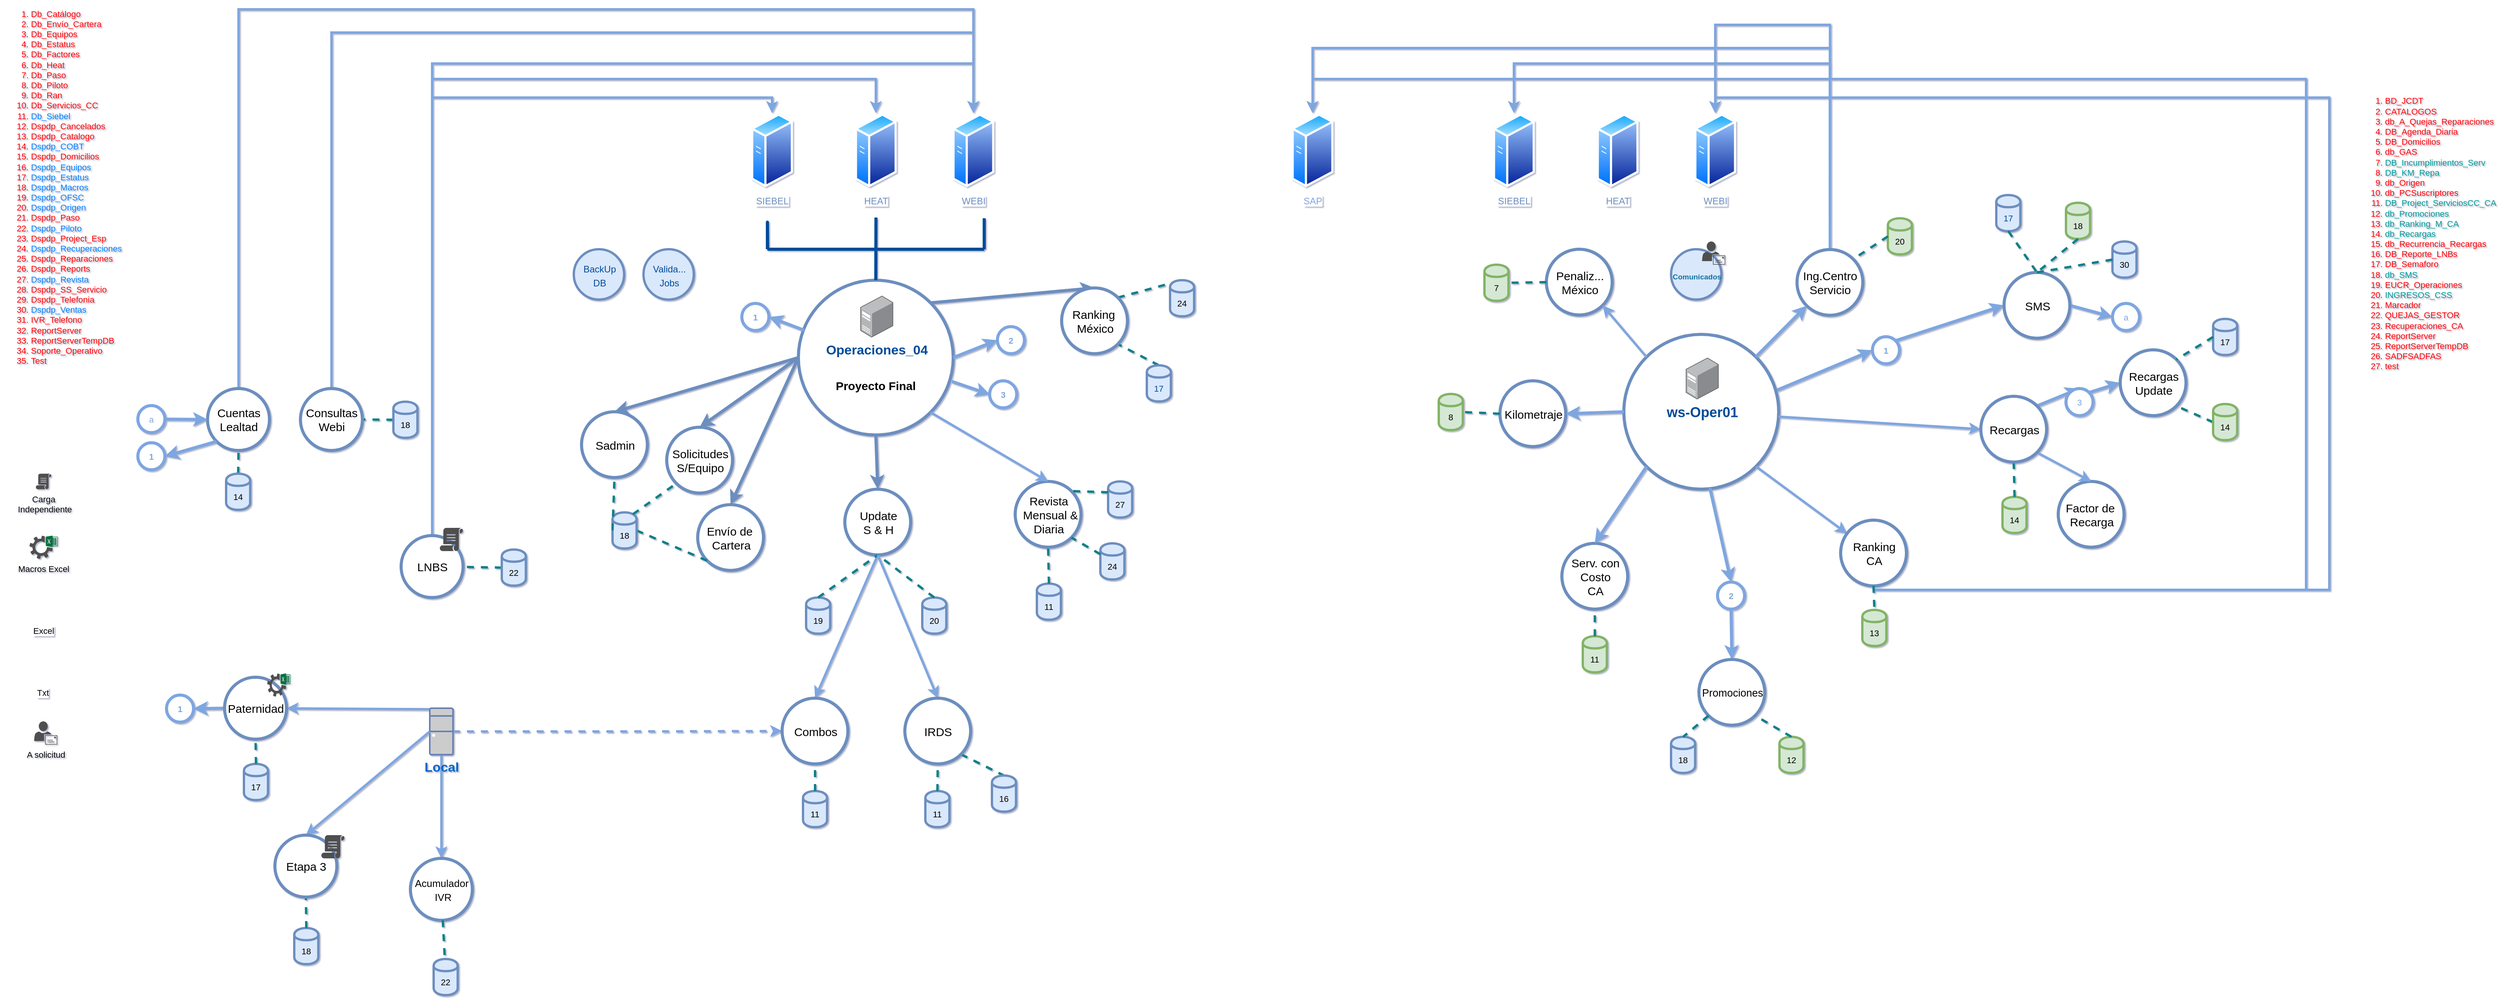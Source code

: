 <mxfile type="github" version="12.8.4">
  <diagram id="BwDKmyLNI1KqZc9jXRQb" name="Page-1">
    <mxGraphModel grid="1" dx="4795" dy="648" gridSize="10" guides="0" tooltips="1" connect="1" arrows="1" fold="1" page="1" pageScale="1" pageWidth="1100" pageHeight="850" math="0" shadow="1">
      <root>
        <mxCell id="0" />
        <mxCell id="1" parent="0" />
        <mxCell id="QWXc0pWjMCgm2C6_G6eT-208" value="" parent="1" edge="1" target="QWXc0pWjMCgm2C6_G6eT-150" source="QWXc0pWjMCgm2C6_G6eT-207" style="endArrow=none;dashed=1;html=1;strokeColor=#0E8088;strokeWidth=3;exitX=0;exitY=0.5;exitDx=0;exitDy=0;entryX=1;entryY=1;entryDx=0;entryDy=0;">
          <mxGeometry as="geometry" height="50" width="50" relative="1">
            <mxPoint as="sourcePoint" y="1418.997" x="85.004" />
            <mxPoint as="targetPoint" y="1400.0" x="724.5" />
          </mxGeometry>
        </mxCell>
        <mxCell id="NfXFw1aVSQLSVC3R290Q-597" parent="1" edge="1" target="QWXc0pWjMCgm2C6_G6eT-150" source="NfXFw1aVSQLSVC3R290Q-592" style="edgeStyle=none;rounded=0;orthogonalLoop=1;jettySize=auto;html=1;exitX=1;exitY=0;exitDx=0;exitDy=0;strokeColor=#7EA6E0;strokeWidth=4;fontSize=15;fontColor=#9673A6;entryX=0;entryY=0.5;entryDx=0;entryDy=0;">
          <mxGeometry as="geometry" relative="1">
            <mxPoint as="sourcePoint" y="1635" x="1036.0" />
            <mxPoint as="targetPoint" y="1655" x="1041.0" />
          </mxGeometry>
        </mxCell>
        <mxCell id="NfXFw1aVSQLSVC3R290Q-593" parent="1" edge="1" target="NfXFw1aVSQLSVC3R290Q-592" source="QWXc0pWjMCgm2C6_G6eT-142" style="edgeStyle=none;rounded=0;orthogonalLoop=1;jettySize=auto;html=1;exitX=1;exitY=0;exitDx=0;exitDy=0;strokeColor=#7EA6E0;strokeWidth=4;fontSize=15;fontColor=#9673A6;entryX=0.5;entryY=0;entryDx=0;entryDy=0;">
          <mxGeometry as="geometry" relative="1">
            <mxPoint as="sourcePoint" y="1562.5" x="360" />
            <mxPoint as="targetPoint" y="1457" x="1160.0" />
          </mxGeometry>
        </mxCell>
        <mxCell id="QWXc0pWjMCgm2C6_G6eT-141" value="" parent="1" style="ellipse;whiteSpace=wrap;html=1;aspect=fixed;strokeWidth=4;fillColor=#FFFFFF;strokeColor=#6C8EBF;" vertex="1">
          <mxGeometry as="geometry" height="200" width="200" y="1340" x="-41" />
        </mxCell>
        <mxCell id="QWXc0pWjMCgm2C6_G6eT-42" value="" parent="1" edge="1" target="QWXc0pWjMCgm2C6_G6eT-39" source="QWXc0pWjMCgm2C6_G6eT-41" style="endArrow=none;dashed=1;html=1;strokeColor=#0E8088;strokeWidth=3;exitX=0;exitY=0.5;exitDx=0;exitDy=0;">
          <mxGeometry as="geometry" height="50" width="50" relative="1">
            <mxPoint as="sourcePoint" y="1218.33" x="-438.92" />
            <mxPoint as="targetPoint" y="1140" x="-547.5" />
          </mxGeometry>
        </mxCell>
        <mxCell id="QWXc0pWjMCgm2C6_G6eT-105" value="" parent="1" edge="1" target="QWXc0pWjMCgm2C6_G6eT-102" source="QWXc0pWjMCgm2C6_G6eT-104" style="endArrow=none;dashed=1;html=1;strokeColor=#0E8088;strokeWidth=3;exitX=0.5;exitY=0;exitDx=0;exitDy=0;entryX=0.5;entryY=1;entryDx=0;entryDy=0;">
          <mxGeometry as="geometry" height="50" width="50" relative="1">
            <mxPoint as="sourcePoint" y="1569.997" x="-1769.46" />
            <mxPoint as="targetPoint" y="1530" x="-1770" />
          </mxGeometry>
        </mxCell>
        <mxCell id="QWXc0pWjMCgm2C6_G6eT-100" value="" parent="1" edge="1" target="QWXc0pWjMCgm2C6_G6eT-99" source="QWXc0pWjMCgm2C6_G6eT-95" style="endArrow=none;dashed=1;html=1;strokeColor=#0E8088;strokeWidth=3;exitX=1;exitY=1;exitDx=0;exitDy=0;entryX=0.5;entryY=0;entryDx=0;entryDy=0;">
          <mxGeometry as="geometry" height="50" width="50" relative="1">
            <mxPoint as="sourcePoint" y="1940.003" x="-917.462" />
            <mxPoint as="targetPoint" y="1905" x="-917" />
          </mxGeometry>
        </mxCell>
        <mxCell id="QWXc0pWjMCgm2C6_G6eT-93" value="" parent="1" edge="1" target="QWXc0pWjMCgm2C6_G6eT-88" source="0-gXw_EIp7FjIVVae2iI-35" style="endArrow=classic;html=1;strokeColor=#7EA6E0;strokeWidth=3;fontSize=11;fontColor=#7EA6E0;exitX=0.5;exitY=1;exitDx=0;exitDy=0;entryX=0.5;entryY=0;entryDx=0;entryDy=0;">
          <mxGeometry as="geometry" height="50" width="50" relative="1">
            <mxPoint as="sourcePoint" y="1900" x="-1497" />
            <mxPoint as="targetPoint" y="1850" x="-1447" />
          </mxGeometry>
        </mxCell>
        <mxCell id="QWXc0pWjMCgm2C6_G6eT-66" value="" parent="1" edge="1" target="QWXc0pWjMCgm2C6_G6eT-65" source="QWXc0pWjMCgm2C6_G6eT-30" style="endArrow=classic;html=1;strokeColor=#7EA6E0;strokeWidth=3;fontSize=11;fontColor=#7EA6E0;entryX=0.5;entryY=0;entryDx=0;entryDy=0;exitX=0.5;exitY=1;exitDx=0;exitDy=0;exitPerimeter=0;">
          <mxGeometry as="geometry" height="50" width="50" relative="1">
            <mxPoint as="sourcePoint" y="1937" x="-1653" />
            <mxPoint as="targetPoint" y="1937" x="-1773" />
          </mxGeometry>
        </mxCell>
        <mxCell id="QWXc0pWjMCgm2C6_G6eT-23" value="" parent="1" edge="1" target="QWXc0pWjMCgm2C6_G6eT-17" source="QWXc0pWjMCgm2C6_G6eT-21" style="endArrow=none;dashed=1;html=1;strokeColor=#0E8088;strokeWidth=3;exitX=0.5;exitY=0;exitDx=0;exitDy=0;entryX=1;entryY=1;entryDx=0;entryDy=0;">
          <mxGeometry as="geometry" height="50" width="50" relative="1">
            <mxPoint as="sourcePoint" y="1530.003" x="-1031.463" />
            <mxPoint as="targetPoint" y="1310" x="-697" />
          </mxGeometry>
        </mxCell>
        <mxCell id="QWXc0pWjMCgm2C6_G6eT-24" value="" parent="1" edge="1" target="QWXc0pWjMCgm2C6_G6eT-22" source="QWXc0pWjMCgm2C6_G6eT-17" style="endArrow=none;dashed=1;html=1;strokeColor=#0E8088;strokeWidth=3;entryX=0.5;entryY=0;entryDx=0;entryDy=0;exitX=1;exitY=0;exitDx=0;exitDy=0;">
          <mxGeometry as="geometry" height="50" width="50" relative="1">
            <mxPoint as="sourcePoint" y="1400" x="-761.459" />
            <mxPoint as="targetPoint" y="1358.284" x="-745.284" />
          </mxGeometry>
        </mxCell>
        <mxCell id="QWXc0pWjMCgm2C6_G6eT-20" parent="1" edge="1" target="QWXc0pWjMCgm2C6_G6eT-17" source="0-gXw_EIp7FjIVVae2iI-28" style="edgeStyle=none;rounded=0;orthogonalLoop=1;jettySize=auto;html=1;exitX=1;exitY=0;exitDx=0;exitDy=0;strokeColor=#6c8ebf;strokeWidth=4;fontSize=15;fontColor=#9673A6;fillColor=#dae8fc;entryX=0.5;entryY=0;entryDx=0;entryDy=0;">
          <mxGeometry as="geometry" relative="1">
            <mxPoint as="sourcePoint" y="1380" x="-1097.0" />
            <mxPoint as="targetPoint" y="1570" x="-1187.0" />
          </mxGeometry>
        </mxCell>
        <mxCell id="QWXc0pWjMCgm2C6_G6eT-35" value="" parent="1" edge="1" target="QWXc0pWjMCgm2C6_G6eT-27" source="QWXc0pWjMCgm2C6_G6eT-30" style="endArrow=classic;html=1;fontSize=11;fontColor=#7EA6E0;exitX=0.02;exitY=0.02;exitDx=0;exitDy=0;exitPerimeter=0;strokeWidth=3;strokeColor=#7EA6E0;">
          <mxGeometry as="geometry" height="50" width="50" relative="1">
            <mxPoint as="sourcePoint" y="1997" x="-1693" />
            <mxPoint as="targetPoint" y="1942" x="-1568" />
          </mxGeometry>
        </mxCell>
        <mxCell id="QWXc0pWjMCgm2C6_G6eT-19" parent="1" edge="1" target="QWXc0pWjMCgm2C6_G6eT-12" source="0-gXw_EIp7FjIVVae2iI-28" style="edgeStyle=none;rounded=0;orthogonalLoop=1;jettySize=auto;html=1;exitX=0;exitY=0.5;exitDx=0;exitDy=0;strokeColor=#6c8ebf;strokeWidth=4;fontSize=15;fontColor=#9673A6;fillColor=#dae8fc;entryX=0.5;entryY=0;entryDx=0;entryDy=0;">
          <mxGeometry as="geometry" relative="1">
            <mxPoint as="sourcePoint" y="1405" x="-1090.6" />
            <mxPoint as="targetPoint" y="1450" x="-1287" />
          </mxGeometry>
        </mxCell>
        <mxCell id="0-gXw_EIp7FjIVVae2iI-28" value="&lt;font style=&quot;font-size: 15px&quot;&gt;&lt;br&gt;&lt;br&gt;&lt;br&gt;&lt;br&gt;&lt;b&gt;Proyecto Final&lt;/b&gt;&lt;/font&gt;" parent="1" style="ellipse;whiteSpace=wrap;html=1;aspect=fixed;strokeWidth=4;fillColor=#FFFFFF;strokeColor=#6C8EBF;" vertex="1">
          <mxGeometry as="geometry" height="200" width="200" y="1270" x="-1107" />
        </mxCell>
        <mxCell id="0-gXw_EIp7FjIVVae2iI-34" parent="1" edge="1" target="0-gXw_EIp7FjIVVae2iI-35" source="0-gXw_EIp7FjIVVae2iI-28" style="edgeStyle=none;rounded=0;orthogonalLoop=1;jettySize=auto;html=1;exitX=0.5;exitY=1;exitDx=0;exitDy=0;strokeColor=#6c8ebf;strokeWidth=4;fontSize=15;fontColor=#9673A6;fillColor=#dae8fc;entryX=0.5;entryY=0;entryDx=0;entryDy=0;">
          <mxGeometry as="geometry" relative="1">
            <mxPoint as="sourcePoint" y="1880" x="-947.0" />
            <mxPoint as="targetPoint" y="1910" x="-947" />
          </mxGeometry>
        </mxCell>
        <mxCell id="NfXFw1aVSQLSVC3R290Q-495" value="&lt;b&gt;&lt;font color=&quot;#004c99&quot; size=&quot;4&quot; style=&quot;background-color: transparent&quot;&gt;ws-Oper01&lt;/font&gt;&lt;/b&gt;" parent="1" style="points=[];aspect=fixed;html=1;align=center;shadow=0;dashed=0;image;image=img/lib/allied_telesis/computer_and_terminals/Server_Desktop.svg;strokeWidth=3;imageBackground=none;imageBorder=none;" vertex="1">
          <mxGeometry as="geometry" height="54" width="42.6" y="1370" x="39" />
        </mxCell>
        <mxCell id="NfXFw1aVSQLSVC3R290Q-307" value="&lt;ol style=&quot;font-size: 11px&quot;&gt;&lt;li&gt;&lt;font style=&quot;font-size: 11px&quot;&gt;Db_Catálogo&lt;/font&gt;&lt;/li&gt;&lt;li&gt;&lt;font style=&quot;font-size: 11px&quot;&gt;Db_Envío_Cartera&lt;/font&gt;&lt;/li&gt;&lt;li&gt;&lt;font style=&quot;font-size: 11px&quot;&gt;Db_Equipos&lt;/font&gt;&lt;/li&gt;&lt;li&gt;&lt;font style=&quot;font-size: 11px&quot;&gt;Db_Estatus&lt;/font&gt;&lt;/li&gt;&lt;li&gt;&lt;font style=&quot;font-size: 11px&quot;&gt;Db_Factores&lt;/font&gt;&lt;/li&gt;&lt;li&gt;&lt;font style=&quot;font-size: 11px&quot;&gt;Db_Heat&lt;/font&gt;&lt;/li&gt;&lt;li&gt;&lt;font style=&quot;font-size: 11px&quot;&gt;Db_Paso&lt;/font&gt;&lt;/li&gt;&lt;li&gt;&lt;font style=&quot;font-size: 11px&quot;&gt;Db_Piloto&lt;/font&gt;&lt;/li&gt;&lt;li&gt;&lt;font style=&quot;font-size: 11px&quot;&gt;Db_Ran&lt;/font&gt;&lt;/li&gt;&lt;li&gt;&lt;font style=&quot;font-size: 11px&quot;&gt;Db_Servicios_CC&lt;/font&gt;&lt;/li&gt;&lt;li&gt;&lt;font color=&quot;#007fff&quot; style=&quot;font-size: 11px&quot;&gt;Db_Siebel&lt;/font&gt;&lt;/li&gt;&lt;li&gt;&lt;font style=&quot;font-size: 11px&quot;&gt;Dspdp_Cancelados&lt;/font&gt;&lt;/li&gt;&lt;li&gt;&lt;font style=&quot;font-size: 11px&quot;&gt;Dspdp_Catalogo&lt;/font&gt;&lt;/li&gt;&lt;li&gt;&lt;font color=&quot;#007fff&quot; style=&quot;font-size: 11px&quot;&gt;Dspdp_COBT&lt;/font&gt;&lt;/li&gt;&lt;li&gt;&lt;font style=&quot;font-size: 11px&quot;&gt;Dspdp_Domicilios&lt;/font&gt;&lt;/li&gt;&lt;li&gt;&lt;font color=&quot;#007fff&quot; style=&quot;font-size: 11px&quot;&gt;Dspdp_Equipos&lt;/font&gt;&lt;/li&gt;&lt;li&gt;&lt;font color=&quot;#007fff&quot; style=&quot;font-size: 11px&quot;&gt;Dspdp_Estatus&lt;/font&gt;&lt;/li&gt;&lt;li&gt;&lt;font color=&quot;#007fff&quot; style=&quot;font-size: 11px&quot;&gt;Dspdp_Macros&lt;/font&gt;&lt;/li&gt;&lt;li&gt;&lt;font color=&quot;#007fff&quot; style=&quot;font-size: 11px&quot;&gt;Dspdp_OFSC&lt;/font&gt;&lt;/li&gt;&lt;li&gt;&lt;font color=&quot;#007fff&quot; style=&quot;font-size: 11px&quot;&gt;Dspdp_Origen&lt;/font&gt;&lt;/li&gt;&lt;li&gt;&lt;font style=&quot;font-size: 11px&quot;&gt;Dspdp_Paso&lt;/font&gt;&lt;/li&gt;&lt;li&gt;&lt;font color=&quot;#007fff&quot; style=&quot;font-size: 11px&quot;&gt;Dspdp_Piloto&lt;/font&gt;&lt;/li&gt;&lt;li&gt;&lt;font style=&quot;font-size: 11px&quot;&gt;Dspdp_Project_Esp&lt;/font&gt;&lt;/li&gt;&lt;li&gt;&lt;font color=&quot;#007fff&quot; style=&quot;font-size: 11px&quot;&gt;Dspdp_Recuperaciones&lt;/font&gt;&lt;/li&gt;&lt;li&gt;&lt;font style=&quot;font-size: 11px&quot;&gt;Dspdp_Reparaciones&lt;/font&gt;&lt;/li&gt;&lt;li&gt;&lt;font style=&quot;font-size: 11px&quot;&gt;Dspdp_Reports&lt;/font&gt;&lt;/li&gt;&lt;li&gt;&lt;font color=&quot;#007fff&quot; style=&quot;font-size: 11px&quot;&gt;Dspdp_Revista&lt;/font&gt;&lt;/li&gt;&lt;li&gt;&lt;font style=&quot;font-size: 11px&quot;&gt;Dspdp_SS_Servicio&lt;/font&gt;&lt;/li&gt;&lt;li&gt;&lt;font style=&quot;font-size: 11px&quot;&gt;Dspdp_Telefonia&lt;/font&gt;&lt;/li&gt;&lt;li&gt;&lt;font color=&quot;#007fff&quot; style=&quot;font-size: 11px&quot;&gt;Dspdp_Ventas&lt;/font&gt;&lt;/li&gt;&lt;li&gt;&lt;font style=&quot;font-size: 11px&quot;&gt;IVR_Telefono&lt;/font&gt;&lt;/li&gt;&lt;li&gt;&lt;font style=&quot;font-size: 11px&quot;&gt;ReportServer&lt;/font&gt;&lt;/li&gt;&lt;li&gt;&lt;font style=&quot;font-size: 11px&quot;&gt;ReportServerTempDB&lt;/font&gt;&lt;/li&gt;&lt;li&gt;&lt;font style=&quot;font-size: 11px&quot;&gt;Soporte_Operativo&lt;/font&gt;&lt;/li&gt;&lt;li&gt;&lt;font style=&quot;font-size: 11px&quot;&gt;Test&lt;/font&gt;&lt;br&gt;&lt;/li&gt;&lt;/ol&gt;" parent="1" style="text;html=1;strokeColor=none;fillColor=none;align=left;verticalAlign=middle;whiteSpace=wrap;rounded=0;labelBackgroundColor=none;fontSize=15;fontColor=#FF0000;textDirection=ltr;labelPosition=left;verticalLabelPosition=middle;" vertex="1">
          <mxGeometry as="geometry" height="20" width="40" y="1140" x="-2100" />
        </mxCell>
        <mxCell id="NfXFw1aVSQLSVC3R290Q-427" value="18" parent="1" style="shape=cylinder;whiteSpace=wrap;html=1;boundedLbl=1;backgroundOutline=1;labelBackgroundColor=none;strokeWidth=3;fillColor=#d5e8d4;strokeColor=#82b366;fontSize=11;" vertex="1">
          <mxGeometry as="geometry" height="46.667" width="31.079" y="1169.997" x="530.0" />
        </mxCell>
        <mxCell id="NfXFw1aVSQLSVC3R290Q-428" value="12" parent="1" style="shape=cylinder;whiteSpace=wrap;html=1;boundedLbl=1;backgroundOutline=1;labelBackgroundColor=none;strokeWidth=3;fillColor=#d5e8d4;strokeColor=#82b366;fontSize=11;" vertex="1">
          <mxGeometry as="geometry" height="46.667" width="31.079" y="1859.997" x="159.997" />
        </mxCell>
        <mxCell id="NfXFw1aVSQLSVC3R290Q-429" value="8" parent="1" style="shape=cylinder;whiteSpace=wrap;html=1;boundedLbl=1;backgroundOutline=1;labelBackgroundColor=none;strokeWidth=3;fillColor=#d5e8d4;strokeColor=#82b366;fontSize=11;" vertex="1">
          <mxGeometry as="geometry" height="46.667" width="31.079" y="1416.997" x="-279.998" />
        </mxCell>
        <mxCell id="NfXFw1aVSQLSVC3R290Q-430" value="11" parent="1" style="shape=cylinder;whiteSpace=wrap;html=1;boundedLbl=1;backgroundOutline=1;labelBackgroundColor=none;strokeWidth=3;fillColor=#d5e8d4;strokeColor=#82b366;fontSize=11;" vertex="1">
          <mxGeometry as="geometry" height="46.667" width="31.079" y="1730.003" x="-94.002" />
        </mxCell>
        <mxCell id="NfXFw1aVSQLSVC3R290Q-432" value="20" parent="1" style="shape=cylinder;whiteSpace=wrap;html=1;boundedLbl=1;backgroundOutline=1;labelBackgroundColor=none;strokeWidth=3;fillColor=#d5e8d4;strokeColor=#82b366;fontSize=11;" vertex="1">
          <mxGeometry as="geometry" height="46.667" width="31.079" y="1189.997" x="299.998" />
        </mxCell>
        <mxCell id="NfXFw1aVSQLSVC3R290Q-439" value="7" parent="1" style="shape=cylinder;whiteSpace=wrap;html=1;boundedLbl=1;backgroundOutline=1;labelBackgroundColor=none;strokeWidth=3;fillColor=#d5e8d4;strokeColor=#82b366;fontSize=11;" vertex="1">
          <mxGeometry as="geometry" height="46.667" width="31.079" y="1250.003" x="-220.997" />
        </mxCell>
        <mxCell id="NfXFw1aVSQLSVC3R290Q-457" value="14" parent="1" style="shape=cylinder;whiteSpace=wrap;html=1;boundedLbl=1;backgroundOutline=1;labelBackgroundColor=none;strokeWidth=3;fillColor=#d5e8d4;strokeColor=#82b366;fontSize=11;" vertex="1">
          <mxGeometry as="geometry" height="46.667" width="31.079" y="1549.997" x="448.005" />
        </mxCell>
        <mxCell id="NfXFw1aVSQLSVC3R290Q-502" value="&lt;ol style=&quot;font-size: 11px&quot;&gt;&lt;li&gt;&lt;font style=&quot;font-size: 11px&quot;&gt;BD_JCDT&lt;/font&gt;&lt;/li&gt;&lt;li&gt;&lt;font style=&quot;font-size: 11px&quot;&gt;CATALOGOS&lt;/font&gt;&lt;/li&gt;&lt;li&gt;&lt;font style=&quot;font-size: 11px&quot;&gt;db_A_Quejas_Reparaciones&lt;/font&gt;&lt;/li&gt;&lt;li&gt;&lt;font style=&quot;font-size: 11px&quot;&gt;DB_Agenda_Diaria&lt;/font&gt;&lt;/li&gt;&lt;li&gt;&lt;font style=&quot;font-size: 11px&quot;&gt;DB_Domicilios&lt;/font&gt;&lt;/li&gt;&lt;li&gt;&lt;font style=&quot;font-size: 11px&quot;&gt;db_GAS&lt;/font&gt;&lt;/li&gt;&lt;li&gt;&lt;font color=&quot;#009999&quot; style=&quot;font-size: 11px&quot;&gt;DB_Incumplimientos_Serv&lt;/font&gt;&lt;/li&gt;&lt;li&gt;&lt;font color=&quot;#009999&quot; style=&quot;font-size: 11px&quot;&gt;DB_KM_Repa&lt;/font&gt;&lt;/li&gt;&lt;li&gt;&lt;font style=&quot;font-size: 11px&quot;&gt;db_Origen&lt;/font&gt;&lt;/li&gt;&lt;li&gt;&lt;font style=&quot;font-size: 11px&quot;&gt;db_PCSuscriptores&lt;/font&gt;&lt;/li&gt;&lt;li&gt;&lt;font color=&quot;#009999&quot; style=&quot;font-size: 11px&quot;&gt;DB_Project_ServiciosCC_CA&lt;/font&gt;&lt;/li&gt;&lt;li&gt;&lt;font color=&quot;#009999&quot; style=&quot;font-size: 11px&quot;&gt;db_Promociones&lt;/font&gt;&lt;/li&gt;&lt;li&gt;&lt;font color=&quot;#009999&quot; style=&quot;font-size: 11px&quot;&gt;db_Ranking_M_CA&lt;/font&gt;&lt;/li&gt;&lt;li&gt;&lt;font color=&quot;#009999&quot; style=&quot;font-size: 11px&quot;&gt;db_Recargas&lt;/font&gt;&lt;/li&gt;&lt;li&gt;&lt;font style=&quot;font-size: 11px&quot;&gt;db_Recurrencia_Recargas&lt;/font&gt;&lt;/li&gt;&lt;li&gt;&lt;font style=&quot;font-size: 11px&quot;&gt;DB_Reporte_LNBs&lt;/font&gt;&lt;/li&gt;&lt;li&gt;&lt;font style=&quot;font-size: 11px&quot;&gt;DB_Semaforo&lt;/font&gt;&lt;/li&gt;&lt;li&gt;&lt;font color=&quot;#009999&quot; style=&quot;font-size: 11px&quot;&gt;db_SMS&lt;/font&gt;&lt;/li&gt;&lt;li&gt;&lt;font style=&quot;font-size: 11px&quot;&gt;EUCR_Operaciones&lt;/font&gt;&lt;/li&gt;&lt;li&gt;&lt;font color=&quot;#009999&quot; style=&quot;font-size: 11px&quot;&gt;INGRESOS_CSS&lt;/font&gt;&lt;/li&gt;&lt;li&gt;&lt;font style=&quot;font-size: 11px&quot;&gt;Marcador&lt;/font&gt;&lt;/li&gt;&lt;li&gt;&lt;font style=&quot;font-size: 11px&quot;&gt;QUEJAS_GESTOR&lt;/font&gt;&lt;/li&gt;&lt;li&gt;&lt;font style=&quot;font-size: 11px&quot;&gt;Recuperaciones_CA&lt;/font&gt;&lt;/li&gt;&lt;li&gt;&lt;font style=&quot;font-size: 11px&quot;&gt;ReportServer&lt;/font&gt;&lt;/li&gt;&lt;li&gt;&lt;font style=&quot;font-size: 11px&quot;&gt;ReportServerTempDB&lt;/font&gt;&lt;/li&gt;&lt;li&gt;&lt;font style=&quot;font-size: 11px&quot;&gt;SADFSADFAS&lt;/font&gt;&lt;/li&gt;&lt;li&gt;&lt;font style=&quot;font-size: 11px&quot;&gt;test&lt;/font&gt;&lt;/li&gt;&lt;/ol&gt;" parent="1" style="text;html=1;strokeColor=none;fillColor=none;align=left;verticalAlign=middle;whiteSpace=wrap;rounded=0;labelBackgroundColor=none;fontSize=15;fontColor=#FF0000;textDirection=ltr;labelPosition=left;verticalLabelPosition=middle;" vertex="1">
          <mxGeometry as="geometry" height="20" width="40" y="1200" x="940" />
        </mxCell>
        <mxCell id="NfXFw1aVSQLSVC3R290Q-562" value="&lt;font color=&quot;#7ea6e0&quot; style=&quot;font-size: 11px;&quot;&gt;&lt;b style=&quot;font-size: 11px;&quot;&gt;1&lt;/b&gt;&lt;/font&gt;" parent="1" style="ellipse;whiteSpace=wrap;html=1;aspect=fixed;labelBackgroundColor=none;strokeColor=#7EA6E0;strokeWidth=4;fillColor=#FFFFFF;fontSize=11;fontColor=#9673A6;align=center;" vertex="1">
          <mxGeometry as="geometry" height="35" width="35" y="1806" x="-1923" />
        </mxCell>
        <mxCell id="NfXFw1aVSQLSVC3R290Q-571" parent="1" edge="1" target="QWXc0pWjMCgm2C6_G6eT-214" source="NfXFw1aVSQLSVC3R290Q-569" style="edgeStyle=none;rounded=0;orthogonalLoop=1;jettySize=auto;html=1;exitX=1;exitY=0;exitDx=0;exitDy=0;strokeColor=#7EA6E0;strokeWidth=4;fontSize=15;fontColor=#9673A6;entryX=0;entryY=0.5;entryDx=0;entryDy=0;">
          <mxGeometry as="geometry" relative="1">
            <mxPoint as="sourcePoint" y="1264" x="1048.49" />
            <mxPoint as="targetPoint" y="1167.33" x="738.49" />
          </mxGeometry>
        </mxCell>
        <mxCell id="NfXFw1aVSQLSVC3R290Q-569" value="&lt;font color=&quot;#7ea6e0&quot; style=&quot;font-size: 11px;&quot;&gt;&lt;b style=&quot;font-size: 11px;&quot;&gt;1&lt;/b&gt;&lt;/font&gt;" parent="1" style="ellipse;whiteSpace=wrap;html=1;aspect=fixed;labelBackgroundColor=none;strokeColor=#7EA6E0;strokeWidth=4;fillColor=#FFFFFF;fontSize=11;fontColor=#9673A6;align=center;" vertex="1">
          <mxGeometry as="geometry" height="35" width="35" y="1343" x="280" />
        </mxCell>
        <mxCell id="NfXFw1aVSQLSVC3R290Q-581" value="&lt;b style=&quot;font-size: 11px;&quot;&gt;&lt;font color=&quot;#7ea6e0&quot; style=&quot;font-size: 11px;&quot;&gt;2&lt;/font&gt;&lt;/b&gt;" parent="1" style="ellipse;whiteSpace=wrap;html=1;aspect=fixed;labelBackgroundColor=none;strokeColor=#7EA6E0;strokeWidth=4;fillColor=#FFFFFF;fontSize=11;fontColor=#9673A6;align=center;" vertex="1">
          <mxGeometry as="geometry" height="35" width="35" y="1660" x="80.0" />
        </mxCell>
        <mxCell id="NfXFw1aVSQLSVC3R290Q-564" parent="1" edge="1" target="NfXFw1aVSQLSVC3R290Q-562" source="QWXc0pWjMCgm2C6_G6eT-27" style="edgeStyle=none;rounded=0;orthogonalLoop=1;jettySize=auto;html=1;exitX=0;exitY=0.5;exitDx=0;exitDy=0;entryX=1;entryY=0.5;entryDx=0;entryDy=0;strokeColor=#7EA6E0;strokeWidth=4;fontSize=15;fontColor=#9673A6;">
          <mxGeometry as="geometry" relative="1">
            <mxPoint as="sourcePoint" y="1800" x="-1858" />
          </mxGeometry>
        </mxCell>
        <mxCell id="NfXFw1aVSQLSVC3R290Q-587" value="&lt;b style=&quot;font-size: 11px;&quot;&gt;&lt;font color=&quot;#7ea6e0&quot; style=&quot;font-size: 11px;&quot;&gt;2&lt;/font&gt;&lt;/b&gt;" parent="1" style="ellipse;whiteSpace=wrap;html=1;aspect=fixed;labelBackgroundColor=none;strokeColor=#7EA6E0;strokeWidth=4;fillColor=#FFFFFF;fontSize=11;fontColor=#9673A6;align=center;" vertex="1">
          <mxGeometry as="geometry" height="35" width="35" y="1330" x="-850" />
        </mxCell>
        <mxCell id="NfXFw1aVSQLSVC3R290Q-592" value="&lt;font color=&quot;#7ea6e0&quot; style=&quot;font-size: 11px;&quot;&gt;3&lt;/font&gt;" parent="1" style="ellipse;whiteSpace=wrap;html=1;aspect=fixed;labelBackgroundColor=none;strokeColor=#7EA6E0;strokeWidth=4;fillColor=#FFFFFF;fontSize=11;fontColor=#9673A6;align=center;" vertex="1">
          <mxGeometry as="geometry" height="35" width="35" y="1410" x="530" />
        </mxCell>
        <mxCell id="NfXFw1aVSQLSVC3R290Q-594" value="&lt;font color=&quot;#7ea6e0&quot; style=&quot;font-size: 11px;&quot;&gt;&lt;b style=&quot;font-size: 11px;&quot;&gt;3&lt;/b&gt;&lt;/font&gt;" parent="1" style="ellipse;whiteSpace=wrap;html=1;aspect=fixed;labelBackgroundColor=none;strokeColor=#7EA6E0;strokeWidth=4;fillColor=#FFFFFF;fontSize=11;fontColor=#9673A6;align=center;" vertex="1">
          <mxGeometry as="geometry" height="35" width="35" y="1400" x="-860" />
        </mxCell>
        <mxCell id="NfXFw1aVSQLSVC3R290Q-598" value="&lt;font color=&quot;#7ea6e0&quot; style=&quot;font-size: 11px;&quot;&gt;a&lt;/font&gt;" parent="1" style="ellipse;whiteSpace=wrap;html=1;aspect=fixed;labelBackgroundColor=none;strokeColor=#7EA6E0;strokeWidth=4;fillColor=#FFFFFF;fontSize=11;fontColor=#9673A6;align=center;" vertex="1">
          <mxGeometry as="geometry" height="35" width="35" y="1300" x="590.0" />
        </mxCell>
        <mxCell id="NfXFw1aVSQLSVC3R290Q-599" parent="1" edge="1" target="NfXFw1aVSQLSVC3R290Q-598" source="QWXc0pWjMCgm2C6_G6eT-214" style="edgeStyle=none;rounded=0;orthogonalLoop=1;jettySize=auto;html=1;exitX=1;exitY=0.5;exitDx=0;exitDy=0;strokeColor=#7EA6E0;strokeWidth=4;fontSize=15;fontColor=#9673A6;entryX=0;entryY=0.5;entryDx=0;entryDy=0;">
          <mxGeometry as="geometry" relative="1">
            <mxPoint as="sourcePoint" y="1120.33" x="748.49" />
            <mxPoint as="targetPoint" y="1177.33" x="748.49" />
          </mxGeometry>
        </mxCell>
        <mxCell id="NfXFw1aVSQLSVC3R290Q-585" parent="1" edge="1" target="QWXc0pWjMCgm2C6_G6eT-188" source="NfXFw1aVSQLSVC3R290Q-581" style="edgeStyle=none;rounded=0;orthogonalLoop=1;jettySize=auto;html=1;exitX=0.5;exitY=1;exitDx=0;exitDy=0;strokeColor=#7EA6E0;strokeWidth=4;fontSize=15;fontColor=#9673A6;entryX=0.5;entryY=0;entryDx=0;entryDy=0;">
          <mxGeometry as="geometry" relative="1">
            <mxPoint as="targetPoint" y="2425" x="-203.765" />
            <mxPoint as="sourcePoint" y="2375" x="-209.53" />
          </mxGeometry>
        </mxCell>
        <mxCell id="NfXFw1aVSQLSVC3R290Q-351" value="&lt;font color=&quot;#004c99&quot; style=&quot;font-size: 12px&quot;&gt;Valida...&lt;br&gt;Jobs&lt;/font&gt;" parent="1" style="shape=ellipse;html=1;dashed=0;whitespace=wrap;aspect=fixed;perimeter=ellipsePerimeter;labelBackgroundColor=none;strokeColor=#6c8ebf;strokeWidth=3;fontSize=15;align=center;fillColor=#dae8fc;" vertex="1">
          <mxGeometry as="geometry" height="65" width="65" y="1230" x="-1307" />
        </mxCell>
        <mxCell id="NfXFw1aVSQLSVC3R290Q-374" value="&lt;font color=&quot;#004c99&quot; style=&quot;font-size: 12px&quot;&gt;BackUp&lt;br&gt;DB&lt;/font&gt;" parent="1" style="shape=ellipse;html=1;dashed=0;whitespace=wrap;aspect=fixed;perimeter=ellipsePerimeter;labelBackgroundColor=none;strokeColor=#6c8ebf;strokeWidth=3;fontSize=15;align=center;fillColor=#dae8fc;" vertex="1">
          <mxGeometry as="geometry" height="65" width="65" y="1230" x="-1397" />
        </mxCell>
        <mxCell id="0-gXw_EIp7FjIVVae2iI-12" value="" parent="1" edge="1" source="0-gXw_EIp7FjIVVae2iI-28" style="endArrow=none;html=1;fontSize=15;fontColor=#004C99;strokeColor=#004C99;strokeWidth=4;exitX=0.5;exitY=0;exitDx=0;exitDy=0;">
          <mxGeometry as="geometry" height="50" width="50" relative="1">
            <mxPoint as="sourcePoint" y="1270" x="-1007" />
            <mxPoint as="targetPoint" y="1189" x="-1006.806" />
          </mxGeometry>
        </mxCell>
        <mxCell id="0-gXw_EIp7FjIVVae2iI-13" value="" parent="1" edge="1" style="endArrow=none;html=1;fontSize=15;fontColor=#004C99;strokeColor=#004C99;strokeWidth=4;">
          <mxGeometry as="geometry" height="50" width="50" relative="1">
            <mxPoint as="sourcePoint" y="1230" x="-867" />
            <mxPoint as="targetPoint" y="1230" x="-1147" />
          </mxGeometry>
        </mxCell>
        <mxCell id="0-gXw_EIp7FjIVVae2iI-15" value="" parent="1" edge="1" style="endArrow=none;html=1;fontSize=15;fontColor=#004C99;strokeColor=#004C99;strokeWidth=4;">
          <mxGeometry as="geometry" height="50" width="50" relative="1">
            <mxPoint as="sourcePoint" y="1230" x="-1147" />
            <mxPoint as="targetPoint" y="1230" x="-1146.611" />
            <Array as="points">
              <mxPoint y="1190" x="-1147" />
            </Array>
          </mxGeometry>
        </mxCell>
        <mxCell id="0-gXw_EIp7FjIVVae2iI-18" value="" parent="1" edge="1" style="endArrow=none;html=1;fontSize=15;fontColor=#004C99;strokeColor=#004C99;strokeWidth=4;">
          <mxGeometry as="geometry" height="50" width="50" relative="1">
            <mxPoint as="sourcePoint" y="1230" x="-867" />
            <mxPoint as="targetPoint" y="1190" x="-867" />
          </mxGeometry>
        </mxCell>
        <mxCell id="0-gXw_EIp7FjIVVae2iI-35" value="&lt;font color=&quot;#000000&quot;&gt;Update&lt;br&gt;S &amp;amp; H&lt;/font&gt;" parent="1" style="shape=ellipse;html=1;dashed=0;whitespace=wrap;aspect=fixed;perimeter=ellipsePerimeter;labelBackgroundColor=none;strokeColor=#6C8EBF;strokeWidth=4;fontSize=15;align=center;fillColor=#FFFFFF;" vertex="1">
          <mxGeometry as="geometry" height="85" width="85" y="1540" x="-1047" />
        </mxCell>
        <mxCell id="NfXFw1aVSQLSVC3R290Q-188" value="19" parent="1" style="shape=cylinder;whiteSpace=wrap;html=1;boundedLbl=1;backgroundOutline=1;labelBackgroundColor=none;strokeWidth=3;fillColor=#dae8fc;strokeColor=#6c8ebf;fontSize=11;" vertex="1">
          <mxGeometry as="geometry" height="46.667" width="31.079" y="1680.003" x="-1097.003" />
        </mxCell>
        <mxCell id="NfXFw1aVSQLSVC3R290Q-195" value="20" parent="1" style="shape=cylinder;whiteSpace=wrap;html=1;boundedLbl=1;backgroundOutline=1;labelBackgroundColor=none;strokeWidth=3;fillColor=#dae8fc;strokeColor=#6c8ebf;fontSize=11;" vertex="1">
          <mxGeometry as="geometry" height="46.667" width="31.079" y="1679.997" x="-947.002" />
        </mxCell>
        <mxCell id="0-gXw_EIp7FjIVVae2iI-61" value="" parent="1" edge="1" target="0-gXw_EIp7FjIVVae2iI-35" source="NfXFw1aVSQLSVC3R290Q-188" style="endArrow=none;dashed=1;html=1;strokeColor=#0E8088;strokeWidth=3;entryX=0.5;entryY=1;entryDx=0;entryDy=0;exitX=0.5;exitY=0;exitDx=0;exitDy=0;">
          <mxGeometry as="geometry" height="50" width="50" relative="1">
            <mxPoint as="sourcePoint" y="2130" x="-827" />
            <mxPoint as="targetPoint" y="2080" x="-777" />
          </mxGeometry>
        </mxCell>
        <mxCell id="0-gXw_EIp7FjIVVae2iI-62" value="" parent="1" edge="1" target="0-gXw_EIp7FjIVVae2iI-35" source="NfXFw1aVSQLSVC3R290Q-195" style="endArrow=none;dashed=1;html=1;strokeColor=#0E8088;strokeWidth=3;exitX=0.5;exitY=0;exitDx=0;exitDy=0;entryX=0.5;entryY=1;entryDx=0;entryDy=0;">
          <mxGeometry as="geometry" height="50" width="50" relative="1">
            <mxPoint as="sourcePoint" y="2130" x="-827" />
            <mxPoint as="targetPoint" y="1980" x="-917" />
          </mxGeometry>
        </mxCell>
        <mxCell id="QWXc0pWjMCgm2C6_G6eT-3" value="&lt;font color=&quot;#004c99&quot; style=&quot;font-size: 17px ; background-color: transparent&quot;&gt;&lt;b&gt;Operaciones_04&lt;/b&gt;&lt;/font&gt;" parent="1" style="points=[];aspect=fixed;html=1;align=center;shadow=0;dashed=0;image;image=img/lib/allied_telesis/computer_and_terminals/Server_Desktop.svg;strokeWidth=3;imageBackground=none;imageBorder=none;" vertex="1">
          <mxGeometry as="geometry" height="54" width="42.6" y="1290" x="-1027" />
        </mxCell>
        <mxCell id="QWXc0pWjMCgm2C6_G6eT-5" value="Envío de&amp;nbsp;&lt;br&gt;Cartera" parent="1" style="shape=ellipse;html=1;dashed=0;whitespace=wrap;aspect=fixed;perimeter=ellipsePerimeter;labelBackgroundColor=none;strokeColor=#6C8EBF;strokeWidth=4;fontSize=15;align=center;fillColor=#FFFFFF;" vertex="1">
          <mxGeometry as="geometry" height="85" width="85" y="1560" x="-1237" />
        </mxCell>
        <mxCell id="QWXc0pWjMCgm2C6_G6eT-7" value="" parent="1" edge="1" target="QWXc0pWjMCgm2C6_G6eT-5" source="QWXc0pWjMCgm2C6_G6eT-8" style="endArrow=none;dashed=1;html=1;strokeColor=#0E8088;strokeWidth=3;entryX=0;entryY=1;entryDx=0;entryDy=0;exitX=1;exitY=0.5;exitDx=0;exitDy=0;">
          <mxGeometry as="geometry" height="50" width="50" relative="1">
            <mxPoint as="sourcePoint" y="1650" x="-1195" />
            <mxPoint as="targetPoint" y="1630" x="-997" />
          </mxGeometry>
        </mxCell>
        <mxCell id="QWXc0pWjMCgm2C6_G6eT-8" value="18" parent="1" style="shape=cylinder;whiteSpace=wrap;html=1;boundedLbl=1;backgroundOutline=1;labelBackgroundColor=none;strokeWidth=3;fillColor=#dae8fc;strokeColor=#6c8ebf;fontSize=11;" vertex="1">
          <mxGeometry as="geometry" height="46.667" width="31.079" y="1569.997" x="-1347.0" />
        </mxCell>
        <mxCell id="QWXc0pWjMCgm2C6_G6eT-9" value="Sadmin" parent="1" style="shape=ellipse;html=1;dashed=0;whitespace=wrap;aspect=fixed;perimeter=ellipsePerimeter;labelBackgroundColor=none;strokeColor=#6C8EBF;strokeWidth=4;fontSize=15;align=center;fillColor=#FFFFFF;" vertex="1">
          <mxGeometry as="geometry" height="85" width="85" y="1440" x="-1387" />
        </mxCell>
        <mxCell id="QWXc0pWjMCgm2C6_G6eT-11" value="" parent="1" edge="1" target="QWXc0pWjMCgm2C6_G6eT-9" source="QWXc0pWjMCgm2C6_G6eT-8" style="endArrow=none;dashed=1;html=1;strokeColor=#0E8088;strokeWidth=3;entryX=0.5;entryY=1;entryDx=0;entryDy=0;exitX=0;exitY=0.5;exitDx=0;exitDy=0;">
          <mxGeometry as="geometry" height="50" width="50" relative="1">
            <mxPoint as="sourcePoint" y="1603.33" x="-1235.92" />
            <mxPoint as="targetPoint" y="1578.284" x="-1185.284" />
          </mxGeometry>
        </mxCell>
        <mxCell id="QWXc0pWjMCgm2C6_G6eT-12" value="&amp;nbsp;Solicitudes&amp;nbsp;&lt;br&gt;S/Equipo" parent="1" style="shape=ellipse;html=1;dashed=0;whitespace=wrap;aspect=fixed;perimeter=ellipsePerimeter;labelBackgroundColor=none;strokeColor=#6C8EBF;strokeWidth=4;fontSize=15;align=center;fillColor=#FFFFFF;" vertex="1">
          <mxGeometry as="geometry" height="85" width="85" y="1460" x="-1277" />
        </mxCell>
        <mxCell id="QWXc0pWjMCgm2C6_G6eT-13" value="" parent="1" edge="1" target="QWXc0pWjMCgm2C6_G6eT-12" source="QWXc0pWjMCgm2C6_G6eT-8" style="endArrow=none;dashed=1;html=1;strokeColor=#0E8088;strokeWidth=3;entryX=0;entryY=1;entryDx=0;entryDy=0;exitX=0.85;exitY=0.05;exitDx=0;exitDy=0;exitPerimeter=0;">
          <mxGeometry as="geometry" height="50" width="50" relative="1">
            <mxPoint as="sourcePoint" y="1559.997" x="-1271.46" />
            <mxPoint as="targetPoint" y="1520" x="-1267" />
          </mxGeometry>
        </mxCell>
        <mxCell id="QWXc0pWjMCgm2C6_G6eT-16" parent="1" edge="1" target="QWXc0pWjMCgm2C6_G6eT-9" source="0-gXw_EIp7FjIVVae2iI-28" style="edgeStyle=none;rounded=0;orthogonalLoop=1;jettySize=auto;html=1;exitX=0;exitY=0.5;exitDx=0;exitDy=0;strokeColor=#6c8ebf;strokeWidth=4;fontSize=15;fontColor=#9673A6;fillColor=#dae8fc;entryX=0.5;entryY=0;entryDx=0;entryDy=0;">
          <mxGeometry as="geometry" relative="1">
            <mxPoint as="sourcePoint" y="1360" x="-1207.0" />
            <mxPoint as="targetPoint" y="1540" x="-1097" />
          </mxGeometry>
        </mxCell>
        <mxCell id="QWXc0pWjMCgm2C6_G6eT-17" value="Ranking&amp;nbsp;&lt;br&gt;México" parent="1" style="shape=ellipse;html=1;dashed=0;whitespace=wrap;aspect=fixed;perimeter=ellipsePerimeter;labelBackgroundColor=none;strokeColor=#6C8EBF;strokeWidth=4;fontSize=15;align=center;fillColor=#FFFFFF;" vertex="1">
          <mxGeometry as="geometry" height="85" width="85" y="1280" x="-767.0" />
        </mxCell>
        <mxCell id="QWXc0pWjMCgm2C6_G6eT-18" parent="1" edge="1" target="QWXc0pWjMCgm2C6_G6eT-5" source="0-gXw_EIp7FjIVVae2iI-28" style="edgeStyle=none;rounded=0;orthogonalLoop=1;jettySize=auto;html=1;exitX=0;exitY=0.5;exitDx=0;exitDy=0;strokeColor=#6c8ebf;strokeWidth=4;fontSize=15;fontColor=#9673A6;fillColor=#dae8fc;entryX=0.5;entryY=0;entryDx=0;entryDy=0;">
          <mxGeometry as="geometry" relative="1">
            <mxPoint as="sourcePoint" y="1395" x="-1100.6" />
            <mxPoint as="targetPoint" y="1440" x="-1297" />
          </mxGeometry>
        </mxCell>
        <mxCell id="QWXc0pWjMCgm2C6_G6eT-21" value="17" parent="1" style="shape=cylinder;whiteSpace=wrap;html=1;boundedLbl=1;backgroundOutline=1;labelBackgroundColor=none;strokeWidth=3;fillColor=#dae8fc;strokeColor=#6c8ebf;fontColor=#004C99;fontSize=11;" vertex="1">
          <mxGeometry as="geometry" height="46.667" width="31.079" y="1380" x="-656.998" />
        </mxCell>
        <mxCell id="QWXc0pWjMCgm2C6_G6eT-22" value="24" parent="1" style="shape=cylinder;whiteSpace=wrap;html=1;boundedLbl=1;backgroundOutline=1;labelBackgroundColor=none;strokeWidth=3;fillColor=#dae8fc;strokeColor=#6c8ebf;fontSize=11;" vertex="1">
          <mxGeometry as="geometry" height="46.667" width="31.079" y="1270" x="-626.996" />
        </mxCell>
        <mxCell id="QWXc0pWjMCgm2C6_G6eT-92" parent="1" edge="1" target="QWXc0pWjMCgm2C6_G6eT-88" source="QWXc0pWjMCgm2C6_G6eT-30" style="edgeStyle=orthogonalEdgeStyle;rounded=0;orthogonalLoop=1;jettySize=auto;html=1;exitX=1;exitY=0.5;exitDx=0;exitDy=0;exitPerimeter=0;entryX=0;entryY=0.5;entryDx=0;entryDy=0;strokeColor=#7EA6E0;strokeWidth=3;fontSize=11;fontColor=#7EA6E0;dashed=1;">
          <mxGeometry as="geometry" relative="1" />
        </mxCell>
        <mxCell id="QWXc0pWjMCgm2C6_G6eT-30" value="&lt;font style=&quot;font-size: 17px&quot;&gt;&lt;b&gt;Local&lt;/b&gt;&lt;/font&gt;" parent="1" style="fontColor=#0066CC;verticalAlign=top;verticalLabelPosition=bottom;labelPosition=center;align=center;html=1;outlineConnect=0;fillColor=#CCCCCC;strokeColor=#6881B3;gradientColor=none;gradientDirection=north;strokeWidth=2;shape=mxgraph.networks.desktop_pc;" vertex="1">
          <mxGeometry as="geometry" height="60" width="30" y="1823" x="-1583" />
        </mxCell>
        <mxCell id="QWXc0pWjMCgm2C6_G6eT-44" parent="1" edge="1" target="0-gXw_EIp7FjIVVae2iI-9" source="QWXc0pWjMCgm2C6_G6eT-39" style="edgeStyle=orthogonalEdgeStyle;rounded=0;orthogonalLoop=1;jettySize=auto;html=1;exitX=0.5;exitY=0;exitDx=0;exitDy=0;entryX=0.5;entryY=0;entryDx=0;entryDy=0;strokeColor=#7EA6E0;strokeWidth=3;fontSize=11;fontColor=#7EA6E0;">
          <mxGeometry as="geometry" relative="1">
            <Array as="points">
              <mxPoint y="950" x="-1710" />
              <mxPoint y="950" x="-881" />
            </Array>
          </mxGeometry>
        </mxCell>
        <mxCell id="QWXc0pWjMCgm2C6_G6eT-39" value="&lt;font color=&quot;#000000&quot;&gt;Consultas&lt;br&gt;Webi&lt;/font&gt;" parent="1" style="shape=ellipse;html=1;dashed=0;whitespace=wrap;aspect=fixed;perimeter=ellipsePerimeter;labelBackgroundColor=none;strokeColor=#6C8EBF;strokeWidth=4;fontSize=15;align=center;fillColor=#FFFFFF;fontColor=#7EA6E0;" vertex="1">
          <mxGeometry as="geometry" height="80" width="80" y="1410" x="-1750" />
        </mxCell>
        <mxCell id="QWXc0pWjMCgm2C6_G6eT-41" value="18" parent="1" style="shape=cylinder;whiteSpace=wrap;html=1;boundedLbl=1;backgroundOutline=1;labelBackgroundColor=none;strokeWidth=3;fillColor=#dae8fc;strokeColor=#6c8ebf;fontSize=11;" vertex="1">
          <mxGeometry as="geometry" height="46.667" width="31.079" y="1426.997" x="-1630.0" />
        </mxCell>
        <mxCell id="QWXc0pWjMCgm2C6_G6eT-48" parent="1" edge="1" target="0-gXw_EIp7FjIVVae2iI-6" source="QWXc0pWjMCgm2C6_G6eT-45" style="edgeStyle=orthogonalEdgeStyle;rounded=0;orthogonalLoop=1;jettySize=auto;html=1;exitX=0.5;exitY=0;exitDx=0;exitDy=0;entryX=0.5;entryY=0;entryDx=0;entryDy=0;strokeColor=#7EA6E0;strokeWidth=3;fontSize=11;fontColor=#7EA6E0;">
          <mxGeometry as="geometry" relative="1" />
        </mxCell>
        <mxCell id="QWXc0pWjMCgm2C6_G6eT-49" parent="1" edge="1" target="0-gXw_EIp7FjIVVae2iI-7" source="QWXc0pWjMCgm2C6_G6eT-45" style="edgeStyle=orthogonalEdgeStyle;rounded=0;orthogonalLoop=1;jettySize=auto;html=1;exitX=0.5;exitY=0;exitDx=0;exitDy=0;entryX=0.5;entryY=0;entryDx=0;entryDy=0;strokeColor=#7EA6E0;strokeWidth=3;fontSize=11;fontColor=#7EA6E0;">
          <mxGeometry as="geometry" relative="1">
            <Array as="points">
              <mxPoint y="1010" x="-1580" />
              <mxPoint y="1010" x="-1007" />
            </Array>
          </mxGeometry>
        </mxCell>
        <mxCell id="QWXc0pWjMCgm2C6_G6eT-51" parent="1" edge="1" target="0-gXw_EIp7FjIVVae2iI-9" source="QWXc0pWjMCgm2C6_G6eT-45" style="edgeStyle=orthogonalEdgeStyle;rounded=0;orthogonalLoop=1;jettySize=auto;html=1;exitX=0.5;exitY=0;exitDx=0;exitDy=0;entryX=0.5;entryY=0;entryDx=0;entryDy=0;strokeColor=#7EA6E0;strokeWidth=3;fontSize=11;fontColor=#7EA6E0;">
          <mxGeometry as="geometry" relative="1">
            <Array as="points">
              <mxPoint y="990" x="-1580" />
              <mxPoint y="990" x="-881" />
            </Array>
          </mxGeometry>
        </mxCell>
        <mxCell id="QWXc0pWjMCgm2C6_G6eT-47" value="" parent="1" edge="1" target="QWXc0pWjMCgm2C6_G6eT-45" source="QWXc0pWjMCgm2C6_G6eT-52" style="endArrow=none;dashed=1;html=1;strokeColor=#0E8088;strokeWidth=3;exitX=0;exitY=0.5;exitDx=0;exitDy=0;">
          <mxGeometry as="geometry" height="50" width="50" relative="1">
            <mxPoint as="sourcePoint" y="1640.33" x="-1500.0" />
            <mxPoint as="targetPoint" y="1330" x="-417.5" />
          </mxGeometry>
        </mxCell>
        <mxCell id="QWXc0pWjMCgm2C6_G6eT-52" value="22" parent="1" style="shape=cylinder;whiteSpace=wrap;html=1;boundedLbl=1;backgroundOutline=1;labelBackgroundColor=none;strokeWidth=3;fillColor=#dae8fc;strokeColor=#6c8ebf;fontSize=11;" vertex="1">
          <mxGeometry as="geometry" height="46.667" width="31.079" y="1617.997" x="-1490.004" />
        </mxCell>
        <mxCell id="QWXc0pWjMCgm2C6_G6eT-55" value="Revista&lt;br&gt;&amp;nbsp;Mensual &amp;amp;&lt;br&gt;Diaria" parent="1" style="shape=ellipse;html=1;dashed=0;whitespace=wrap;aspect=fixed;perimeter=ellipsePerimeter;labelBackgroundColor=none;strokeColor=#6C8EBF;strokeWidth=4;fontSize=15;align=center;fillColor=#FFFFFF;" vertex="1">
          <mxGeometry as="geometry" height="85" width="85" y="1530" x="-827.0" />
        </mxCell>
        <mxCell id="QWXc0pWjMCgm2C6_G6eT-56" value="" parent="1" edge="1" target="QWXc0pWjMCgm2C6_G6eT-55" source="0-gXw_EIp7FjIVVae2iI-28" style="endArrow=classic;html=1;strokeColor=#7EA6E0;strokeWidth=3;fontSize=11;fontColor=#7EA6E0;exitX=1;exitY=1;exitDx=0;exitDy=0;entryX=0.5;entryY=0;entryDx=0;entryDy=0;">
          <mxGeometry as="geometry" height="50" width="50" relative="1">
            <mxPoint as="sourcePoint" y="1630" x="-1437" />
            <mxPoint as="targetPoint" y="1580" x="-1387" />
          </mxGeometry>
        </mxCell>
        <mxCell id="QWXc0pWjMCgm2C6_G6eT-58" value="11" parent="1" style="shape=cylinder;whiteSpace=wrap;html=1;boundedLbl=1;backgroundOutline=1;labelBackgroundColor=none;strokeWidth=3;fillColor=#dae8fc;strokeColor=#6c8ebf;fontSize=11;" vertex="1">
          <mxGeometry as="geometry" height="46.667" width="31.079" y="1662.003" x="-799.002" />
        </mxCell>
        <mxCell id="QWXc0pWjMCgm2C6_G6eT-59" value="24" parent="1" style="shape=cylinder;whiteSpace=wrap;html=1;boundedLbl=1;backgroundOutline=1;labelBackgroundColor=none;strokeWidth=3;fillColor=#dae8fc;strokeColor=#6c8ebf;fontSize=11;" vertex="1">
          <mxGeometry as="geometry" height="46.667" width="31.079" y="1609.997" x="-716.996" />
        </mxCell>
        <mxCell id="QWXc0pWjMCgm2C6_G6eT-60" value="27" parent="1" style="shape=cylinder;whiteSpace=wrap;html=1;boundedLbl=1;backgroundOutline=1;labelBackgroundColor=none;strokeWidth=3;fillColor=#dae8fc;strokeColor=#6c8ebf;fontSize=11;" vertex="1">
          <mxGeometry as="geometry" height="46.667" width="31.079" y="1530.003" x="-707.0" />
        </mxCell>
        <mxCell id="QWXc0pWjMCgm2C6_G6eT-62" value="" parent="1" edge="1" target="QWXc0pWjMCgm2C6_G6eT-55" source="QWXc0pWjMCgm2C6_G6eT-60" style="endArrow=none;dashed=1;html=1;strokeColor=#0E8088;strokeWidth=3;exitX=0;exitY=0.3;exitDx=0;exitDy=0;entryX=1;entryY=0;entryDx=0;entryDy=0;">
          <mxGeometry as="geometry" height="50" width="50" relative="1">
            <mxPoint as="sourcePoint" y="1390" x="-631.459" />
            <mxPoint as="targetPoint" y="1362.552" x="-684.448" />
          </mxGeometry>
        </mxCell>
        <mxCell id="QWXc0pWjMCgm2C6_G6eT-63" value="" parent="1" edge="1" target="QWXc0pWjMCgm2C6_G6eT-55" source="QWXc0pWjMCgm2C6_G6eT-59" style="endArrow=none;dashed=1;html=1;strokeColor=#0E8088;strokeWidth=3;exitX=0;exitY=0.3;exitDx=0;exitDy=0;entryX=1;entryY=1;entryDx=0;entryDy=0;">
          <mxGeometry as="geometry" height="50" width="50" relative="1">
            <mxPoint as="sourcePoint" y="1554.003" x="-697.0" />
            <mxPoint as="targetPoint" y="1552.448" x="-744.448" />
          </mxGeometry>
        </mxCell>
        <mxCell id="QWXc0pWjMCgm2C6_G6eT-64" value="" parent="1" edge="1" target="QWXc0pWjMCgm2C6_G6eT-55" source="QWXc0pWjMCgm2C6_G6eT-58" style="endArrow=none;dashed=1;html=1;strokeColor=#0E8088;strokeWidth=3;exitX=0.5;exitY=0;exitDx=0;exitDy=0;entryX=0.5;entryY=1;entryDx=0;entryDy=0;">
          <mxGeometry as="geometry" height="50" width="50" relative="1">
            <mxPoint as="sourcePoint" y="1633.997" x="-706.996" />
            <mxPoint as="targetPoint" y="1612.552" x="-744.448" />
          </mxGeometry>
        </mxCell>
        <mxCell id="QWXc0pWjMCgm2C6_G6eT-74" value="" parent="1" style="group" vertex="1" connectable="0">
          <mxGeometry as="geometry" height="90" width="80" y="1590" x="-1620" />
        </mxCell>
        <mxCell id="QWXc0pWjMCgm2C6_G6eT-45" value="&lt;font color=&quot;#000000&quot;&gt;LNBS&lt;/font&gt;" parent="QWXc0pWjMCgm2C6_G6eT-74" style="shape=ellipse;html=1;dashed=0;whitespace=wrap;aspect=fixed;perimeter=ellipsePerimeter;labelBackgroundColor=none;strokeColor=#6C8EBF;strokeWidth=4;fontSize=15;align=center;fillColor=#FFFFFF;fontColor=#7EA6E0;" vertex="1">
          <mxGeometry as="geometry" height="80" width="80" y="10" />
        </mxCell>
        <mxCell id="QWXc0pWjMCgm2C6_G6eT-73" value="" parent="QWXc0pWjMCgm2C6_G6eT-74" style="pointerEvents=1;shadow=0;dashed=0;html=1;strokeColor=none;fillColor=#505050;labelPosition=center;verticalLabelPosition=bottom;verticalAlign=top;outlineConnect=0;align=center;shape=mxgraph.office.concepts.script;fontSize=11;fontColor=#7EA6E0;" vertex="1">
          <mxGeometry as="geometry" height="30" width="30" x="50" />
        </mxCell>
        <mxCell id="QWXc0pWjMCgm2C6_G6eT-83" value="" parent="1" style="group" vertex="1" connectable="0">
          <mxGeometry as="geometry" height="80" width="170.004" y="2017" x="-1693.004" />
        </mxCell>
        <mxCell id="QWXc0pWjMCgm2C6_G6eT-76" value="" parent="QWXc0pWjMCgm2C6_G6eT-83" style="group" vertex="1" connectable="0">
          <mxGeometry as="geometry" height="80" width="80" x="85.004" />
        </mxCell>
        <mxCell id="QWXc0pWjMCgm2C6_G6eT-87" value="" parent="QWXc0pWjMCgm2C6_G6eT-76" style="group" vertex="1" connectable="0">
          <mxGeometry as="geometry" height="80" width="80" />
        </mxCell>
        <mxCell id="QWXc0pWjMCgm2C6_G6eT-65" value="&lt;font color=&quot;#000000&quot; style=&quot;font-size: 13px&quot;&gt;&lt;span style=&quot;display: inline ; float: none ; background-color: rgb(248 , 249 , 250) ; color: transparent ; font-family: monospace ; font-size: 0px ; font-style: normal ; font-variant: normal ; font-weight: 400 ; letter-spacing: normal ; text-align: left ; text-decoration: none ; text-indent: 0px ; text-transform: none ; white-space: nowrap ; word-break: break-all ; word-spacing: 0px&quot;&gt;%3CmxGraphModel%3E%3Croot%3E%3CmxCell%20id%3D%220%22%2F%3E%3CmxCell%20id%3D%221%22%20parent%3D%220%22%2F%3E%3CmxCell%20id%3D%222%22%20value%3D%22%22%20parent%3D%221%22%20style%3D%22pointerEvents%3D1%3Bshadow%3D0%3Bdashed%3D0%3Bhtml%3D1%3BstrokeColor%3Dnone%3BfillColor%3D%23505050%3BlabelPosition%3Dcenter%3BverticalLabelPosition%3Dbottom%3BverticalAlign%3Dtop%3BoutlineConnect%3D0%3Balign%3Dcenter%3Bshape%3Dmxgraph.office.services.excel_services%3BfontSize%3D11%3BfontColor%3D%237EA6E0%3B%22%20vertex%3D%221%22%3E%3CmxGeometry%20as%3D%22geometry%22%20height%3D%2230%22%20width%3D%2230%22%20y%3D%221370%22%20x%3D%22-1560%22%2F%3E%3C%2FmxCell%3E%3C%2Froot%3E%3C%2FmxGraphModel%3E&lt;/span&gt;Acumulador&lt;br&gt;&amp;nbsp;IVR&lt;/font&gt;" parent="QWXc0pWjMCgm2C6_G6eT-87" style="shape=ellipse;html=1;dashed=0;whitespace=wrap;aspect=fixed;perimeter=ellipsePerimeter;labelBackgroundColor=none;strokeColor=#6C8EBF;strokeWidth=4;fontSize=15;align=center;fillColor=#FFFFFF;fontColor=#7EA6E0;" vertex="1">
          <mxGeometry as="geometry" height="80" width="80" />
        </mxCell>
        <mxCell id="QWXc0pWjMCgm2C6_G6eT-72" value="" parent="QWXc0pWjMCgm2C6_G6eT-87" style="shape=image;html=1;verticalAlign=top;verticalLabelPosition=bottom;labelBackgroundColor=#ffffff;imageAspect=0;aspect=fixed;image=https://cdn3.iconfinder.com/data/icons/document-icons-2/30/647702-excel-128.png;strokeColor=#7EA6E0;strokeWidth=3;fontSize=11;fontColor=#7EA6E0;" vertex="1">
          <mxGeometry as="geometry" height="30" width="30" x="50" />
        </mxCell>
        <mxCell id="QWXc0pWjMCgm2C6_G6eT-85" value="" parent="1" edge="1" target="QWXc0pWjMCgm2C6_G6eT-79" source="QWXc0pWjMCgm2C6_G6eT-30" style="endArrow=classic;html=1;strokeColor=#7EA6E0;strokeWidth=3;fontSize=11;fontColor=#7EA6E0;entryX=0.5;entryY=0;entryDx=0;entryDy=0;exitX=0;exitY=0.5;exitDx=0;exitDy=0;exitPerimeter=0;">
          <mxGeometry as="geometry" height="50" width="50" relative="1">
            <mxPoint as="sourcePoint" y="1887" x="-1558" />
            <mxPoint as="targetPoint" y="2027" x="-1553" />
          </mxGeometry>
        </mxCell>
        <mxCell id="QWXc0pWjMCgm2C6_G6eT-68" value="22" parent="1" style="shape=cylinder;whiteSpace=wrap;html=1;boundedLbl=1;backgroundOutline=1;labelBackgroundColor=none;strokeWidth=3;fillColor=#dae8fc;strokeColor=#6c8ebf;fontSize=11;" vertex="1">
          <mxGeometry as="geometry" height="46.667" width="31.079" y="2146.997" x="-1578.004" />
        </mxCell>
        <mxCell id="QWXc0pWjMCgm2C6_G6eT-67" value="" parent="1" edge="1" target="QWXc0pWjMCgm2C6_G6eT-68" source="QWXc0pWjMCgm2C6_G6eT-65" style="endArrow=none;dashed=1;html=1;strokeColor=#0E8088;strokeWidth=3;">
          <mxGeometry as="geometry" height="50" width="50" relative="1">
            <mxPoint as="sourcePoint" y="2057.8" x="-1608.004" />
            <mxPoint as="targetPoint" y="2056.996" x="-1658.003" />
          </mxGeometry>
        </mxCell>
        <mxCell id="QWXc0pWjMCgm2C6_G6eT-81" value="18" parent="1" style="shape=cylinder;whiteSpace=wrap;html=1;boundedLbl=1;backgroundOutline=1;labelBackgroundColor=none;strokeWidth=3;fillColor=#dae8fc;strokeColor=#6c8ebf;fontSize=11;" vertex="1">
          <mxGeometry as="geometry" height="46.667" width="31.079" y="2106.997" x="-1758.0" />
        </mxCell>
        <mxCell id="QWXc0pWjMCgm2C6_G6eT-82" value="" parent="1" edge="1" target="QWXc0pWjMCgm2C6_G6eT-79" source="QWXc0pWjMCgm2C6_G6eT-81" style="endArrow=none;dashed=1;html=1;strokeColor=#0E8088;strokeWidth=3;exitX=0.5;exitY=0;exitDx=0;exitDy=0;entryX=0.5;entryY=1;entryDx=0;entryDy=0;">
          <mxGeometry as="geometry" height="50" width="50" relative="1">
            <mxPoint as="sourcePoint" y="1808.33" x="-431.92" />
            <mxPoint as="targetPoint" y="2040" x="-1663.0" />
          </mxGeometry>
        </mxCell>
        <mxCell id="QWXc0pWjMCgm2C6_G6eT-86" value="" parent="1" style="group" vertex="1" connectable="0">
          <mxGeometry as="geometry" height="90" width="90" y="1987" x="-1783" />
        </mxCell>
        <mxCell id="QWXc0pWjMCgm2C6_G6eT-79" value="&lt;font color=&quot;#000000&quot;&gt;Etapa 3&lt;/font&gt;" parent="QWXc0pWjMCgm2C6_G6eT-86" style="shape=ellipse;html=1;dashed=0;whitespace=wrap;aspect=fixed;perimeter=ellipsePerimeter;labelBackgroundColor=none;strokeColor=#6C8EBF;strokeWidth=4;fontSize=15;align=center;fillColor=#FFFFFF;fontColor=#7EA6E0;" vertex="1">
          <mxGeometry as="geometry" height="80" width="80" />
        </mxCell>
        <mxCell id="QWXc0pWjMCgm2C6_G6eT-78" value="" parent="QWXc0pWjMCgm2C6_G6eT-86" style="group" vertex="1" connectable="0">
          <mxGeometry as="geometry" height="90" width="80" x="10" />
        </mxCell>
        <mxCell id="QWXc0pWjMCgm2C6_G6eT-80" value="" parent="QWXc0pWjMCgm2C6_G6eT-78" style="pointerEvents=1;shadow=0;dashed=0;html=1;strokeColor=none;fillColor=#505050;labelPosition=center;verticalLabelPosition=bottom;verticalAlign=top;outlineConnect=0;align=center;shape=mxgraph.office.concepts.script;fontSize=11;fontColor=#7EA6E0;" vertex="1">
          <mxGeometry as="geometry" height="30" width="30" x="50" />
        </mxCell>
        <mxCell id="QWXc0pWjMCgm2C6_G6eT-37" value="17" parent="1" style="shape=cylinder;whiteSpace=wrap;html=1;boundedLbl=1;backgroundOutline=1;labelBackgroundColor=none;strokeWidth=3;fillColor=#dae8fc;strokeColor=#6c8ebf;fontSize=11;" vertex="1">
          <mxGeometry as="geometry" height="46.667" width="31.079" y="1895" x="-1822.998" />
        </mxCell>
        <mxCell id="QWXc0pWjMCgm2C6_G6eT-38" value="" parent="1" edge="1" target="QWXc0pWjMCgm2C6_G6eT-27" source="QWXc0pWjMCgm2C6_G6eT-37" style="endArrow=none;dashed=1;html=1;strokeColor=#0E8088;strokeWidth=3;entryX=0.5;entryY=1;entryDx=0;entryDy=0;exitX=0.5;exitY=0;exitDx=0;exitDy=0;">
          <mxGeometry as="geometry" height="50" width="50" relative="1">
            <mxPoint as="sourcePoint" y="2015.003" x="-2117.463" />
            <mxPoint as="targetPoint" y="1837.552" x="-1840.552" />
          </mxGeometry>
        </mxCell>
        <mxCell id="QWXc0pWjMCgm2C6_G6eT-75" value="" parent="1" style="group" vertex="1" connectable="0">
          <mxGeometry as="geometry" height="85" width="85" y="1778" x="-1848" />
        </mxCell>
        <mxCell id="QWXc0pWjMCgm2C6_G6eT-27" value="&lt;font color=&quot;#000000&quot;&gt;Paternidad&lt;/font&gt;" parent="QWXc0pWjMCgm2C6_G6eT-75" style="shape=ellipse;html=1;dashed=0;whitespace=wrap;aspect=fixed;perimeter=ellipsePerimeter;labelBackgroundColor=none;strokeColor=#6C8EBF;strokeWidth=4;fontSize=15;align=center;fillColor=#FFFFFF;fontColor=#7EA6E0;" vertex="1">
          <mxGeometry as="geometry" height="80" width="80" y="5" />
        </mxCell>
        <mxCell id="QWXc0pWjMCgm2C6_G6eT-71" value="" parent="QWXc0pWjMCgm2C6_G6eT-75" style="pointerEvents=1;shadow=0;dashed=0;html=1;strokeColor=none;fillColor=#505050;labelPosition=center;verticalLabelPosition=bottom;verticalAlign=top;outlineConnect=0;align=center;shape=mxgraph.office.services.excel_services;fontSize=11;fontColor=#7EA6E0;" vertex="1">
          <mxGeometry as="geometry" height="30" width="30" x="55" />
        </mxCell>
        <mxCell id="QWXc0pWjMCgm2C6_G6eT-88" value="Combos" parent="1" style="shape=ellipse;html=1;dashed=0;whitespace=wrap;aspect=fixed;perimeter=ellipsePerimeter;labelBackgroundColor=none;strokeColor=#6C8EBF;strokeWidth=4;fontSize=15;align=center;fillColor=#FFFFFF;" vertex="1">
          <mxGeometry as="geometry" height="85" width="85" y="1810" x="-1128" />
        </mxCell>
        <mxCell id="QWXc0pWjMCgm2C6_G6eT-90" value="11" parent="1" style="shape=cylinder;whiteSpace=wrap;html=1;boundedLbl=1;backgroundOutline=1;labelBackgroundColor=none;strokeWidth=3;fillColor=#dae8fc;strokeColor=#6c8ebf;fontSize=11;" vertex="1">
          <mxGeometry as="geometry" height="46.667" width="31.079" y="1930.003" x="-1101.002" />
        </mxCell>
        <mxCell id="QWXc0pWjMCgm2C6_G6eT-91" value="" parent="1" edge="1" target="QWXc0pWjMCgm2C6_G6eT-88" source="QWXc0pWjMCgm2C6_G6eT-90" style="endArrow=none;dashed=1;html=1;strokeColor=#0E8088;strokeWidth=3;exitX=0.5;exitY=0;exitDx=0;exitDy=0;">
          <mxGeometry as="geometry" height="50" width="50" relative="1">
            <mxPoint as="sourcePoint" y="1853" x="-878" />
            <mxPoint as="targetPoint" y="1820" x="-808.0" />
          </mxGeometry>
        </mxCell>
        <mxCell id="QWXc0pWjMCgm2C6_G6eT-94" value="" parent="1" edge="1" target="QWXc0pWjMCgm2C6_G6eT-95" source="0-gXw_EIp7FjIVVae2iI-35" style="endArrow=classic;html=1;strokeColor=#7EA6E0;strokeWidth=3;fontSize=11;fontColor=#7EA6E0;exitX=0.5;exitY=1;exitDx=0;exitDy=0;entryX=0.5;entryY=0;entryDx=0;entryDy=0;">
          <mxGeometry as="geometry" height="50" width="50" relative="1">
            <mxPoint as="sourcePoint" y="1590" x="-977.0" />
            <mxPoint as="targetPoint" y="1850" x="-1239.5" />
          </mxGeometry>
        </mxCell>
        <mxCell id="QWXc0pWjMCgm2C6_G6eT-95" value="IRDS" parent="1" style="shape=ellipse;html=1;dashed=0;whitespace=wrap;aspect=fixed;perimeter=ellipsePerimeter;labelBackgroundColor=none;strokeColor=#6C8EBF;strokeWidth=4;fontSize=15;align=center;fillColor=#FFFFFF;" vertex="1">
          <mxGeometry as="geometry" height="85" width="85" y="1810" x="-969.5" />
        </mxCell>
        <mxCell id="QWXc0pWjMCgm2C6_G6eT-96" value="11" parent="1" style="shape=cylinder;whiteSpace=wrap;html=1;boundedLbl=1;backgroundOutline=1;labelBackgroundColor=none;strokeWidth=3;fillColor=#dae8fc;strokeColor=#6c8ebf;fontSize=11;" vertex="1">
          <mxGeometry as="geometry" height="46.667" width="31.079" y="1930.003" x="-943.002" />
        </mxCell>
        <mxCell id="QWXc0pWjMCgm2C6_G6eT-97" value="" parent="1" edge="1" target="QWXc0pWjMCgm2C6_G6eT-95" source="QWXc0pWjMCgm2C6_G6eT-96" style="endArrow=none;dashed=1;html=1;strokeColor=#0E8088;strokeWidth=3;exitX=0.5;exitY=0;exitDx=0;exitDy=0;">
          <mxGeometry as="geometry" height="50" width="50" relative="1">
            <mxPoint as="sourcePoint" y="1858" x="-714" />
            <mxPoint as="targetPoint" y="1900" x="-921.5" />
          </mxGeometry>
        </mxCell>
        <mxCell id="QWXc0pWjMCgm2C6_G6eT-99" value="16" parent="1" style="shape=cylinder;whiteSpace=wrap;html=1;boundedLbl=1;backgroundOutline=1;labelBackgroundColor=none;strokeWidth=3;fillColor=#dae8fc;strokeColor=#6c8ebf;fontSize=11;" vertex="1">
          <mxGeometry as="geometry" height="46.667" width="31.079" y="1909.997" x="-856.997" />
        </mxCell>
        <mxCell id="QWXc0pWjMCgm2C6_G6eT-103" parent="1" edge="1" target="0-gXw_EIp7FjIVVae2iI-9" source="QWXc0pWjMCgm2C6_G6eT-102" style="edgeStyle=orthogonalEdgeStyle;rounded=0;orthogonalLoop=1;jettySize=auto;html=1;exitX=0.5;exitY=0;exitDx=0;exitDy=0;entryX=0.5;entryY=0;entryDx=0;entryDy=0;strokeColor=#7EA6E0;strokeWidth=3;fontSize=11;fontColor=#7EA6E0;">
          <mxGeometry as="geometry" relative="1">
            <Array as="points">
              <mxPoint y="920" x="-1830" />
              <mxPoint y="920" x="-881" />
            </Array>
          </mxGeometry>
        </mxCell>
        <mxCell id="QWXc0pWjMCgm2C6_G6eT-102" value="&lt;font color=&quot;#000000&quot;&gt;Cuentas&lt;br&gt;Lealtad&lt;/font&gt;" parent="1" style="shape=ellipse;html=1;dashed=0;whitespace=wrap;aspect=fixed;perimeter=ellipsePerimeter;labelBackgroundColor=none;strokeColor=#6C8EBF;strokeWidth=4;fontSize=15;align=center;fillColor=#FFFFFF;fontColor=#7EA6E0;" vertex="1">
          <mxGeometry as="geometry" height="80" width="80" y="1410" x="-1870" />
        </mxCell>
        <mxCell id="QWXc0pWjMCgm2C6_G6eT-104" value="&lt;font color=&quot;#000000&quot; style=&quot;font-size: 11px&quot;&gt;14&lt;/font&gt;" parent="1" style="shape=cylinder;whiteSpace=wrap;html=1;boundedLbl=1;backgroundOutline=1;labelBackgroundColor=none;strokeWidth=3;fillColor=#dae8fc;strokeColor=#6c8ebf;fontSize=11;" vertex="1">
          <mxGeometry as="geometry" height="46.667" width="31.079" y="1519.997" x="-1845.995" />
        </mxCell>
        <mxCell id="QWXc0pWjMCgm2C6_G6eT-108" value="&lt;font color=&quot;#7ea6e0&quot; style=&quot;font-size: 11px;&quot;&gt;a&lt;/font&gt;" parent="1" style="ellipse;whiteSpace=wrap;html=1;aspect=fixed;labelBackgroundColor=none;strokeColor=#7EA6E0;strokeWidth=4;fillColor=#FFFFFF;fontSize=11;fontColor=#9673A6;align=center;" vertex="1">
          <mxGeometry as="geometry" height="35" width="35" y="1432" x="-1960" />
        </mxCell>
        <mxCell id="QWXc0pWjMCgm2C6_G6eT-109" parent="1" edge="1" target="QWXc0pWjMCgm2C6_G6eT-102" source="QWXc0pWjMCgm2C6_G6eT-108" style="edgeStyle=none;rounded=0;orthogonalLoop=1;jettySize=auto;html=1;strokeColor=#7EA6E0;strokeWidth=4;fontSize=15;fontColor=#9673A6;entryX=0;entryY=0.5;entryDx=0;entryDy=0;exitX=1;exitY=0.5;exitDx=0;exitDy=0;">
          <mxGeometry as="geometry" relative="1">
            <mxPoint as="sourcePoint" y="1490" x="-1982" />
            <mxPoint as="targetPoint" y="1510" x="-1942.0" />
          </mxGeometry>
        </mxCell>
        <mxCell id="QWXc0pWjMCgm2C6_G6eT-128" value="&lt;font color=&quot;#000000&quot;&gt;Carga&lt;br&gt;&amp;nbsp;Independiente&lt;/font&gt;" parent="1" style="pointerEvents=1;shadow=0;dashed=0;html=1;strokeColor=none;fillColor=#505050;labelPosition=center;verticalLabelPosition=bottom;verticalAlign=top;outlineConnect=0;align=center;shape=mxgraph.office.concepts.script;fontSize=11;fontColor=#FF0000;" vertex="1">
          <mxGeometry as="geometry" height="20" width="20" y="1520" x="-2091.63" />
        </mxCell>
        <mxCell id="QWXc0pWjMCgm2C6_G6eT-129" value="&lt;font color=&quot;#000000&quot;&gt;Macros Excel&lt;/font&gt;" parent="1" style="pointerEvents=1;shadow=0;dashed=0;html=1;strokeColor=none;fillColor=#505050;labelPosition=center;verticalLabelPosition=bottom;verticalAlign=top;outlineConnect=0;align=center;shape=mxgraph.office.services.excel_services;fontSize=11;fontColor=#FF0000;" vertex="1">
          <mxGeometry as="geometry" height="30" width="36.73" y="1600" x="-2099.995" />
        </mxCell>
        <mxCell id="QWXc0pWjMCgm2C6_G6eT-130" value="&lt;font color=&quot;#000000&quot;&gt;Excel&lt;/font&gt;" parent="1" style="shape=image;html=1;verticalAlign=top;verticalLabelPosition=bottom;labelBackgroundColor=#ffffff;imageAspect=0;aspect=fixed;image=https://cdn3.iconfinder.com/data/icons/document-icons-2/30/647702-excel-128.png;strokeColor=#7EA6E0;strokeWidth=3;fontSize=11;fontColor=#FF0000;" vertex="1">
          <mxGeometry as="geometry" height="30" width="30" y="1680" x="-2096.63" />
        </mxCell>
        <mxCell id="QWXc0pWjMCgm2C6_G6eT-131" value="&lt;font color=&quot;#7ea6e0&quot; style=&quot;font-size: 11px;&quot;&gt;&lt;b style=&quot;font-size: 11px;&quot;&gt;1&lt;/b&gt;&lt;/font&gt;" parent="1" style="ellipse;whiteSpace=wrap;html=1;aspect=fixed;labelBackgroundColor=none;strokeColor=#7EA6E0;strokeWidth=4;fillColor=#FFFFFF;fontSize=11;fontColor=#9673A6;align=center;" vertex="1">
          <mxGeometry as="geometry" height="35" width="35" y="1480" x="-1960" />
        </mxCell>
        <mxCell id="QWXc0pWjMCgm2C6_G6eT-132" parent="1" edge="1" target="QWXc0pWjMCgm2C6_G6eT-131" source="QWXc0pWjMCgm2C6_G6eT-102" style="edgeStyle=none;rounded=0;orthogonalLoop=1;jettySize=auto;html=1;exitX=0;exitY=1;exitDx=0;exitDy=0;entryX=1;entryY=0.5;entryDx=0;entryDy=0;strokeColor=#7EA6E0;strokeWidth=4;fontSize=15;fontColor=#9673A6;">
          <mxGeometry as="geometry" relative="1">
            <mxPoint as="sourcePoint" y="1497" x="-1885.0" />
          </mxGeometry>
        </mxCell>
        <mxCell id="QWXc0pWjMCgm2C6_G6eT-139" value="&lt;font color=&quot;#7ea6e0&quot; style=&quot;font-size: 11px;&quot;&gt;&lt;b style=&quot;font-size: 11px;&quot;&gt;1&lt;/b&gt;&lt;/font&gt;" parent="1" style="ellipse;whiteSpace=wrap;html=1;aspect=fixed;labelBackgroundColor=none;strokeColor=#7EA6E0;strokeWidth=4;fillColor=#FFFFFF;fontSize=11;fontColor=#9673A6;align=center;" vertex="1">
          <mxGeometry as="geometry" height="35" width="35" y="1300" x="-1180" />
        </mxCell>
        <mxCell id="QWXc0pWjMCgm2C6_G6eT-140" parent="1" edge="1" target="QWXc0pWjMCgm2C6_G6eT-139" source="0-gXw_EIp7FjIVVae2iI-28" style="edgeStyle=none;rounded=0;orthogonalLoop=1;jettySize=auto;html=1;exitX=0.037;exitY=0.323;exitDx=0;exitDy=0;entryX=1;entryY=0.5;entryDx=0;entryDy=0;strokeColor=#7EA6E0;strokeWidth=4;fontSize=15;fontColor=#9673A6;exitPerimeter=0;">
          <mxGeometry as="geometry" relative="1">
            <mxPoint as="sourcePoint" y="1337" x="-1155.0" />
          </mxGeometry>
        </mxCell>
        <mxCell id="QWXc0pWjMCgm2C6_G6eT-149" value="Factor de&amp;nbsp;&lt;br&gt;Recarga" parent="1" style="shape=ellipse;html=1;dashed=0;whitespace=wrap;aspect=fixed;perimeter=ellipsePerimeter;labelBackgroundColor=none;strokeColor=#6C8EBF;strokeWidth=4;fontSize=15;align=center;fillColor=#FFFFFF;" vertex="1">
          <mxGeometry as="geometry" height="85" width="85" y="1530" x="520.0" />
        </mxCell>
        <mxCell id="QWXc0pWjMCgm2C6_G6eT-150" value="Recargas&lt;br&gt;Update" parent="1" style="shape=ellipse;html=1;dashed=0;whitespace=wrap;aspect=fixed;perimeter=ellipsePerimeter;labelBackgroundColor=none;strokeColor=#6C8EBF;strokeWidth=4;fontSize=15;align=center;fillColor=#FFFFFF;" vertex="1">
          <mxGeometry as="geometry" height="85" width="85" y="1360" x="600.0" />
        </mxCell>
        <mxCell id="QWXc0pWjMCgm2C6_G6eT-151" value="" parent="1" edge="1" target="QWXc0pWjMCgm2C6_G6eT-142" source="NfXFw1aVSQLSVC3R290Q-457" style="endArrow=none;dashed=1;html=1;strokeColor=#0E8088;strokeWidth=3;exitX=0.5;exitY=0;exitDx=0;exitDy=0;entryX=0.5;entryY=1;entryDx=0;entryDy=0;">
          <mxGeometry as="geometry" height="50" width="50" relative="1">
            <mxPoint as="sourcePoint" y="1523.997" x="-176.996" />
            <mxPoint as="targetPoint" y="1502.552" x="-214.448" />
          </mxGeometry>
        </mxCell>
        <mxCell id="QWXc0pWjMCgm2C6_G6eT-152" value="" parent="1" edge="1" target="QWXc0pWjMCgm2C6_G6eT-149" source="QWXc0pWjMCgm2C6_G6eT-142" style="endArrow=classic;html=1;strokeColor=#7EA6E0;strokeWidth=3;fontSize=11;fontColor=#FF0000;entryX=0.5;entryY=0;entryDx=0;entryDy=0;exitX=1;exitY=1;exitDx=0;exitDy=0;">
          <mxGeometry as="geometry" height="50" width="50" relative="1">
            <mxPoint as="sourcePoint" y="1560" x="420" />
            <mxPoint as="targetPoint" y="1440" x="590" />
          </mxGeometry>
        </mxCell>
        <mxCell id="QWXc0pWjMCgm2C6_G6eT-176" parent="1" edge="1" target="QWXc0pWjMCgm2C6_G6eT-173" source="QWXc0pWjMCgm2C6_G6eT-155" style="edgeStyle=orthogonalEdgeStyle;rounded=0;orthogonalLoop=1;jettySize=auto;html=1;exitX=0.5;exitY=0;exitDx=0;exitDy=0;strokeColor=#7EA6E0;strokeWidth=3;fontSize=11;fontColor=#FF0000;">
          <mxGeometry as="geometry" relative="1">
            <Array as="points">
              <mxPoint y="1670" x="282" />
              <mxPoint y="1670" x="840" />
              <mxPoint y="1010" x="840" />
              <mxPoint y="1010" x="-443" />
            </Array>
          </mxGeometry>
        </mxCell>
        <mxCell id="QWXc0pWjMCgm2C6_G6eT-158" value="" parent="1" edge="1" target="QWXc0pWjMCgm2C6_G6eT-142" source="QWXc0pWjMCgm2C6_G6eT-141" style="endArrow=classic;html=1;strokeColor=#7EA6E0;strokeWidth=3;fontSize=11;fontColor=#FF0000;entryX=0;entryY=0.5;entryDx=0;entryDy=0;">
          <mxGeometry as="geometry" height="50" width="50" relative="1">
            <mxPoint as="sourcePoint" y="1750" x="800" />
            <mxPoint as="targetPoint" y="1790" x="610" />
          </mxGeometry>
        </mxCell>
        <mxCell id="QWXc0pWjMCgm2C6_G6eT-159" value="Penaliz...&lt;br&gt;México" parent="1" style="shape=ellipse;html=1;dashed=0;whitespace=wrap;aspect=fixed;perimeter=ellipsePerimeter;labelBackgroundColor=none;strokeColor=#6C8EBF;strokeWidth=4;fontSize=15;align=center;fillColor=#FFFFFF;" vertex="1">
          <mxGeometry as="geometry" height="85" width="85" y="1230" x="-141.0" />
        </mxCell>
        <mxCell id="QWXc0pWjMCgm2C6_G6eT-160" value="" parent="1" edge="1" target="QWXc0pWjMCgm2C6_G6eT-159" source="QWXc0pWjMCgm2C6_G6eT-141" style="endArrow=classic;html=1;strokeColor=#7EA6E0;strokeWidth=3;fontSize=11;fontColor=#FF0000;entryX=1;entryY=1;entryDx=0;entryDy=0;exitX=0;exitY=0;exitDx=0;exitDy=0;">
          <mxGeometry as="geometry" height="50" width="50" relative="1">
            <mxPoint as="sourcePoint" y="1450" x="-31" />
            <mxPoint as="targetPoint" y="1450" x="-148.5" />
          </mxGeometry>
        </mxCell>
        <mxCell id="QWXc0pWjMCgm2C6_G6eT-163" value="" parent="1" edge="1" target="NfXFw1aVSQLSVC3R290Q-439" source="QWXc0pWjMCgm2C6_G6eT-159" style="endArrow=none;dashed=1;html=1;strokeColor=#0E8088;strokeWidth=3;entryX=1;entryY=0.5;entryDx=0;entryDy=0;exitX=0;exitY=0.5;exitDx=0;exitDy=0;">
          <mxGeometry as="geometry" height="50" width="50" relative="1">
            <mxPoint as="sourcePoint" y="1300" x="-202.08" />
            <mxPoint as="targetPoint" y="1300.333" x="-241.005" />
          </mxGeometry>
        </mxCell>
        <mxCell id="QWXc0pWjMCgm2C6_G6eT-173" value="&lt;font color=&quot;#7ea6e0&quot;&gt;SAP&lt;/font&gt;" parent="1" style="aspect=fixed;perimeter=ellipsePerimeter;html=1;align=center;shadow=0;dashed=0;spacingTop=3;image;image=img/lib/active_directory/generic_server.svg;" vertex="1">
          <mxGeometry as="geometry" height="96.54" width="54" y="1054" x="-470" />
        </mxCell>
        <mxCell id="QWXc0pWjMCgm2C6_G6eT-178" value="Serv. con&lt;br&gt;Costo&lt;br&gt;CA" parent="1" style="shape=ellipse;html=1;dashed=0;whitespace=wrap;aspect=fixed;perimeter=ellipsePerimeter;labelBackgroundColor=none;strokeColor=#6C8EBF;strokeWidth=4;fontSize=15;align=center;fillColor=#FFFFFF;" vertex="1">
          <mxGeometry as="geometry" height="85" width="85" y="1610" x="-121.0" />
        </mxCell>
        <mxCell id="QWXc0pWjMCgm2C6_G6eT-179" value="" parent="1" edge="1" target="QWXc0pWjMCgm2C6_G6eT-178" source="NfXFw1aVSQLSVC3R290Q-430" style="endArrow=none;dashed=1;html=1;strokeColor=#0E8088;strokeWidth=3;exitX=0.5;exitY=0;exitDx=0;exitDy=0;entryX=0.5;entryY=1;entryDx=0;entryDy=0;">
          <mxGeometry as="geometry" height="50" width="50" relative="1">
            <mxPoint as="sourcePoint" y="1784.997" x="-50.996" />
            <mxPoint as="targetPoint" y="1720" x="-24.04" />
          </mxGeometry>
        </mxCell>
        <mxCell id="QWXc0pWjMCgm2C6_G6eT-180" value="Kilometraje" parent="1" style="shape=ellipse;html=1;dashed=0;whitespace=wrap;aspect=fixed;perimeter=ellipsePerimeter;labelBackgroundColor=none;strokeColor=#6C8EBF;strokeWidth=4;fontSize=15;align=center;fillColor=#FFFFFF;" vertex="1">
          <mxGeometry as="geometry" height="85" width="85" y="1400" x="-201.0" />
        </mxCell>
        <mxCell id="QWXc0pWjMCgm2C6_G6eT-181" parent="1" edge="1" target="QWXc0pWjMCgm2C6_G6eT-180" source="QWXc0pWjMCgm2C6_G6eT-141" style="edgeStyle=none;rounded=0;orthogonalLoop=1;jettySize=auto;html=1;exitX=0;exitY=0.5;exitDx=0;exitDy=0;strokeColor=#7EA6E0;strokeWidth=4;fontSize=15;fontColor=#9673A6;entryX=1;entryY=0.5;entryDx=0;entryDy=0;">
          <mxGeometry as="geometry" relative="1">
            <mxPoint as="targetPoint" y="1499" x="-62.735" />
            <mxPoint as="sourcePoint" y="1440" x="-71.0" />
          </mxGeometry>
        </mxCell>
        <mxCell id="QWXc0pWjMCgm2C6_G6eT-182" value="" parent="1" edge="1" target="NfXFw1aVSQLSVC3R290Q-429" source="QWXc0pWjMCgm2C6_G6eT-180" style="endArrow=none;dashed=1;html=1;strokeColor=#0E8088;strokeWidth=3;entryX=1;entryY=0.5;entryDx=0;entryDy=0;exitX=0;exitY=0.5;exitDx=0;exitDy=0;">
          <mxGeometry as="geometry" height="50" width="50" relative="1">
            <mxPoint as="sourcePoint" y="1612.5" x="-221" />
            <mxPoint as="targetPoint" y="1733.333" x="-219.925" />
          </mxGeometry>
        </mxCell>
        <mxCell id="QWXc0pWjMCgm2C6_G6eT-185" parent="1" edge="1" target="QWXc0pWjMCgm2C6_G6eT-178" source="QWXc0pWjMCgm2C6_G6eT-141" style="edgeStyle=none;rounded=0;orthogonalLoop=1;jettySize=auto;html=1;exitX=0;exitY=1;exitDx=0;exitDy=0;strokeColor=#7EA6E0;strokeWidth=4;fontSize=15;fontColor=#9673A6;entryX=0.5;entryY=0;entryDx=0;entryDy=0;">
          <mxGeometry as="geometry" relative="1">
            <mxPoint as="targetPoint" y="1640" x="-31" />
            <mxPoint as="sourcePoint" y="1509" x="502.97" />
          </mxGeometry>
        </mxCell>
        <mxCell id="QWXc0pWjMCgm2C6_G6eT-157" value="" parent="1" edge="1" target="QWXc0pWjMCgm2C6_G6eT-155" source="QWXc0pWjMCgm2C6_G6eT-141" style="endArrow=classic;html=1;strokeColor=#7EA6E0;strokeWidth=3;fontSize=11;fontColor=#FF0000;exitX=1;exitY=1;exitDx=0;exitDy=0;">
          <mxGeometry as="geometry" height="50" width="50" relative="1">
            <mxPoint as="sourcePoint" y="1540" x="53" />
            <mxPoint as="targetPoint" y="1710" x="65.5" />
          </mxGeometry>
        </mxCell>
        <mxCell id="QWXc0pWjMCgm2C6_G6eT-195" parent="1" edge="1" target="QWXc0pWjMCgm2C6_G6eT-194" source="QWXc0pWjMCgm2C6_G6eT-155" style="edgeStyle=orthogonalEdgeStyle;rounded=0;orthogonalLoop=1;jettySize=auto;html=1;exitX=0.5;exitY=0;exitDx=0;exitDy=0;entryX=0.5;entryY=0;entryDx=0;entryDy=0;strokeColor=#7EA6E0;strokeWidth=3;fontSize=11;fontColor=#FF0000;">
          <mxGeometry as="geometry" relative="1">
            <Array as="points">
              <mxPoint y="1670" x="282" />
              <mxPoint y="1670" x="870" />
              <mxPoint y="1034" x="870" />
              <mxPoint y="1034" x="77" />
            </Array>
          </mxGeometry>
        </mxCell>
        <mxCell id="QWXc0pWjMCgm2C6_G6eT-155" value="Ranking&lt;br&gt;CA" parent="1" style="shape=ellipse;html=1;dashed=0;whitespace=wrap;aspect=fixed;perimeter=ellipsePerimeter;labelBackgroundColor=none;strokeColor=#6C8EBF;strokeWidth=4;fontSize=15;align=center;fillColor=#FFFFFF;" vertex="1">
          <mxGeometry as="geometry" height="85" width="85" y="1580" x="239.0" />
        </mxCell>
        <mxCell id="QWXc0pWjMCgm2C6_G6eT-156" value="" parent="1" edge="1" target="NfXFw1aVSQLSVC3R290Q-434" source="QWXc0pWjMCgm2C6_G6eT-155" style="endArrow=none;dashed=1;html=1;strokeColor=#0E8088;strokeWidth=3;entryX=0.5;entryY=0;entryDx=0;entryDy=0;exitX=0.5;exitY=1;exitDx=0;exitDy=0;">
          <mxGeometry as="geometry" height="50" width="50" relative="1">
            <mxPoint as="sourcePoint" y="3383" x="-751.004" />
            <mxPoint as="targetPoint" y="3270" x="-741.004" />
          </mxGeometry>
        </mxCell>
        <mxCell id="NfXFw1aVSQLSVC3R290Q-434" value="13" parent="1" style="shape=cylinder;whiteSpace=wrap;html=1;boundedLbl=1;backgroundOutline=1;labelBackgroundColor=none;strokeWidth=3;fillColor=#d5e8d4;strokeColor=#82b366;fontSize=11;" vertex="1">
          <mxGeometry as="geometry" height="46.667" width="31.079" y="1696" x="266.996" />
        </mxCell>
        <mxCell id="QWXc0pWjMCgm2C6_G6eT-188" value="&lt;font style=&quot;font-size: 13.5px&quot;&gt;Promociones&lt;/font&gt;" parent="1" style="shape=ellipse;html=1;dashed=0;whitespace=wrap;aspect=fixed;perimeter=ellipsePerimeter;labelBackgroundColor=none;strokeColor=#6C8EBF;strokeWidth=4;fontSize=15;align=center;fillColor=#FFFFFF;" vertex="1">
          <mxGeometry as="geometry" height="85" width="85" y="1760" x="56.0" />
        </mxCell>
        <mxCell id="QWXc0pWjMCgm2C6_G6eT-189" value="" parent="1" style="group" vertex="1" connectable="0">
          <mxGeometry as="geometry" height="96.54" width="314" y="1054" x="-1168" />
        </mxCell>
        <mxCell id="0-gXw_EIp7FjIVVae2iI-11" value="" parent="QWXc0pWjMCgm2C6_G6eT-189" style="group" vertex="1" connectable="0">
          <mxGeometry as="geometry" height="96.54" width="314" />
        </mxCell>
        <mxCell id="0-gXw_EIp7FjIVVae2iI-6" value="&lt;font color=&quot;#6c8ebf&quot;&gt;SIEBEL&lt;/font&gt;" parent="0-gXw_EIp7FjIVVae2iI-11" style="aspect=fixed;perimeter=ellipsePerimeter;html=1;align=center;shadow=0;dashed=0;spacingTop=3;image;image=img/lib/active_directory/generic_server.svg;" vertex="1">
          <mxGeometry as="geometry" height="96.54" width="54" />
        </mxCell>
        <mxCell id="0-gXw_EIp7FjIVVae2iI-7" value="&lt;font color=&quot;#6c8ebf&quot;&gt;HEAT&lt;/font&gt;" parent="0-gXw_EIp7FjIVVae2iI-11" style="aspect=fixed;perimeter=ellipsePerimeter;html=1;align=center;shadow=0;dashed=0;spacingTop=3;image;image=img/lib/active_directory/generic_server.svg;" vertex="1">
          <mxGeometry as="geometry" height="96.54" width="54" x="134" />
        </mxCell>
        <mxCell id="0-gXw_EIp7FjIVVae2iI-9" value="&lt;font color=&quot;#6c8ebf&quot;&gt;WEBI&lt;/font&gt;" parent="0-gXw_EIp7FjIVVae2iI-11" style="aspect=fixed;perimeter=ellipsePerimeter;html=1;align=center;shadow=0;dashed=0;spacingTop=3;image;image=img/lib/active_directory/generic_server.svg;" vertex="1">
          <mxGeometry as="geometry" height="96.54" width="54" x="260" />
        </mxCell>
        <mxCell id="QWXc0pWjMCgm2C6_G6eT-190" value="" parent="1" style="group" vertex="1" connectable="0">
          <mxGeometry as="geometry" height="96.54" width="314" y="1054" x="-210" />
        </mxCell>
        <mxCell id="QWXc0pWjMCgm2C6_G6eT-191" value="" parent="QWXc0pWjMCgm2C6_G6eT-190" style="group" vertex="1" connectable="0">
          <mxGeometry as="geometry" height="96.54" width="314" />
        </mxCell>
        <mxCell id="QWXc0pWjMCgm2C6_G6eT-192" value="&lt;font color=&quot;#6c8ebf&quot;&gt;SIEBEL&lt;/font&gt;" parent="QWXc0pWjMCgm2C6_G6eT-191" style="aspect=fixed;perimeter=ellipsePerimeter;html=1;align=center;shadow=0;dashed=0;spacingTop=3;image;image=img/lib/active_directory/generic_server.svg;" vertex="1">
          <mxGeometry as="geometry" height="96.54" width="54" />
        </mxCell>
        <mxCell id="QWXc0pWjMCgm2C6_G6eT-193" value="&lt;font color=&quot;#6c8ebf&quot;&gt;HEAT&lt;/font&gt;" parent="QWXc0pWjMCgm2C6_G6eT-191" style="aspect=fixed;perimeter=ellipsePerimeter;html=1;align=center;shadow=0;dashed=0;spacingTop=3;image;image=img/lib/active_directory/generic_server.svg;" vertex="1">
          <mxGeometry as="geometry" height="96.54" width="54" x="134" />
        </mxCell>
        <mxCell id="QWXc0pWjMCgm2C6_G6eT-194" value="&lt;font color=&quot;#6c8ebf&quot;&gt;WEBI&lt;/font&gt;" parent="QWXc0pWjMCgm2C6_G6eT-191" style="aspect=fixed;perimeter=ellipsePerimeter;html=1;align=center;shadow=0;dashed=0;spacingTop=3;image;image=img/lib/active_directory/generic_server.svg;" vertex="1">
          <mxGeometry as="geometry" height="96.54" width="54" x="260" />
        </mxCell>
        <mxCell id="QWXc0pWjMCgm2C6_G6eT-198" parent="1" edge="1" target="QWXc0pWjMCgm2C6_G6eT-192" source="QWXc0pWjMCgm2C6_G6eT-196" style="edgeStyle=orthogonalEdgeStyle;rounded=0;orthogonalLoop=1;jettySize=auto;html=1;exitX=0.5;exitY=0;exitDx=0;exitDy=0;entryX=0.5;entryY=0;entryDx=0;entryDy=0;strokeColor=#7EA6E0;strokeWidth=3;fontSize=11;fontColor=#FF0000;">
          <mxGeometry as="geometry" relative="1">
            <Array as="points">
              <mxPoint y="990" x="225" />
              <mxPoint y="990" x="-183" />
            </Array>
          </mxGeometry>
        </mxCell>
        <mxCell id="QWXc0pWjMCgm2C6_G6eT-199" parent="1" edge="1" target="QWXc0pWjMCgm2C6_G6eT-173" source="QWXc0pWjMCgm2C6_G6eT-196" style="edgeStyle=orthogonalEdgeStyle;rounded=0;orthogonalLoop=1;jettySize=auto;html=1;exitX=0.5;exitY=0;exitDx=0;exitDy=0;strokeColor=#7EA6E0;strokeWidth=3;fontSize=11;fontColor=#FF0000;">
          <mxGeometry as="geometry" relative="1">
            <Array as="points">
              <mxPoint y="970" x="225" />
              <mxPoint y="970" x="-443" />
            </Array>
          </mxGeometry>
        </mxCell>
        <mxCell id="QWXc0pWjMCgm2C6_G6eT-200" parent="1" edge="1" target="QWXc0pWjMCgm2C6_G6eT-194" source="QWXc0pWjMCgm2C6_G6eT-196" style="edgeStyle=orthogonalEdgeStyle;rounded=0;orthogonalLoop=1;jettySize=auto;html=1;exitX=0.5;exitY=0;exitDx=0;exitDy=0;entryX=0.5;entryY=0;entryDx=0;entryDy=0;strokeColor=#7EA6E0;strokeWidth=3;fontSize=11;fontColor=#FF0000;">
          <mxGeometry as="geometry" relative="1">
            <Array as="points">
              <mxPoint y="940" x="225" />
              <mxPoint y="940" x="77" />
            </Array>
          </mxGeometry>
        </mxCell>
        <mxCell id="QWXc0pWjMCgm2C6_G6eT-196" value="Ing.Centro&lt;br&gt;Servicio" parent="1" style="shape=ellipse;html=1;dashed=0;whitespace=wrap;aspect=fixed;perimeter=ellipsePerimeter;labelBackgroundColor=none;strokeColor=#6C8EBF;strokeWidth=4;fontSize=15;align=center;fillColor=#FFFFFF;" vertex="1">
          <mxGeometry as="geometry" height="85" width="85" y="1230.33" x="182.66" />
        </mxCell>
        <mxCell id="QWXc0pWjMCgm2C6_G6eT-197" value="" parent="1" edge="1" target="QWXc0pWjMCgm2C6_G6eT-196" source="NfXFw1aVSQLSVC3R290Q-432" style="endArrow=none;dashed=1;html=1;strokeColor=#0E8088;strokeWidth=3;exitX=0;exitY=0.5;exitDx=0;exitDy=0;entryX=1;entryY=0;entryDx=0;entryDy=0;">
          <mxGeometry as="geometry" height="50" width="50" relative="1">
            <mxPoint as="sourcePoint" y="1305.333" x="142.698" />
            <mxPoint as="targetPoint" y="1270.33" x="142.66" />
          </mxGeometry>
        </mxCell>
        <mxCell id="QWXc0pWjMCgm2C6_G6eT-201" parent="1" edge="1" target="QWXc0pWjMCgm2C6_G6eT-196" source="QWXc0pWjMCgm2C6_G6eT-141" style="edgeStyle=none;rounded=0;orthogonalLoop=1;jettySize=auto;html=1;strokeColor=#7EA6E0;strokeWidth=4;fontSize=15;fontColor=#9673A6;">
          <mxGeometry as="geometry" relative="1">
            <mxPoint as="targetPoint" y="1310" x="190" />
            <mxPoint as="sourcePoint" y="1330" x="235.0" />
          </mxGeometry>
        </mxCell>
        <mxCell id="QWXc0pWjMCgm2C6_G6eT-203" value="&lt;font color=&quot;#000000&quot;&gt;Txt&lt;/font&gt;" parent="1" style="shape=image;html=1;verticalAlign=top;verticalLabelPosition=bottom;labelBackgroundColor=#ffffff;imageAspect=0;aspect=fixed;image=https://cdn1.iconfinder.com/data/icons/hawcons/32/699193-icon-113-document-file-txt-128.png;strokeColor=#7EA6E0;strokeWidth=3;fontSize=11;fontColor=#FF0000;" vertex="1">
          <mxGeometry as="geometry" height="30" width="30" y="1760" x="-2098" />
        </mxCell>
        <mxCell id="QWXc0pWjMCgm2C6_G6eT-205" value="" parent="1" style="group" vertex="1" connectable="0">
          <mxGeometry as="geometry" height="95" width="85" y="1410" x="420.0" />
        </mxCell>
        <mxCell id="QWXc0pWjMCgm2C6_G6eT-142" value="Recargas" parent="QWXc0pWjMCgm2C6_G6eT-205" style="shape=ellipse;html=1;dashed=0;whitespace=wrap;aspect=fixed;perimeter=ellipsePerimeter;labelBackgroundColor=none;strokeColor=#6C8EBF;strokeWidth=4;fontSize=15;align=center;fillColor=#FFFFFF;" vertex="1">
          <mxGeometry as="geometry" height="85" width="85" y="10" />
        </mxCell>
        <mxCell id="QWXc0pWjMCgm2C6_G6eT-202" value="" parent="QWXc0pWjMCgm2C6_G6eT-205" style="shape=image;html=1;verticalAlign=top;verticalLabelPosition=bottom;labelBackgroundColor=#ffffff;imageAspect=0;aspect=fixed;image=https://cdn1.iconfinder.com/data/icons/hawcons/32/699193-icon-113-document-file-txt-128.png;strokeColor=#7EA6E0;strokeWidth=3;fontSize=11;fontColor=#FF0000;" vertex="1">
          <mxGeometry as="geometry" height="30" width="30" x="50.0" />
        </mxCell>
        <mxCell id="QWXc0pWjMCgm2C6_G6eT-206" parent="1" edge="1" target="NfXFw1aVSQLSVC3R290Q-594" source="0-gXw_EIp7FjIVVae2iI-28" style="edgeStyle=none;rounded=0;orthogonalLoop=1;jettySize=auto;html=1;exitX=0.991;exitY=0.654;exitDx=0;exitDy=0;entryX=0;entryY=0.5;entryDx=0;entryDy=0;strokeColor=#7EA6E0;strokeWidth=4;fontSize=15;fontColor=#9673A6;exitPerimeter=0;">
          <mxGeometry as="geometry" relative="1">
            <mxPoint as="sourcePoint" y="1344.6" x="-1089.6" />
            <mxPoint as="targetPoint" y="1327.5" x="-1135" />
          </mxGeometry>
        </mxCell>
        <mxCell id="QWXc0pWjMCgm2C6_G6eT-207" value="14" parent="1" style="shape=cylinder;whiteSpace=wrap;html=1;boundedLbl=1;backgroundOutline=1;labelBackgroundColor=none;strokeWidth=3;fillColor=#d5e8d4;strokeColor=#82b366;fontSize=11;" vertex="1">
          <mxGeometry as="geometry" height="46.667" width="31.079" y="1429.997" x="720.005" />
        </mxCell>
        <mxCell id="QWXc0pWjMCgm2C6_G6eT-209" value="17" parent="1" style="shape=cylinder;whiteSpace=wrap;html=1;boundedLbl=1;backgroundOutline=1;labelBackgroundColor=none;strokeWidth=3;fillColor=#dae8fc;strokeColor=#6c8ebf;fontSize=11;" vertex="1">
          <mxGeometry as="geometry" height="46.667" width="31.079" y="1320" x="720.002" />
        </mxCell>
        <mxCell id="QWXc0pWjMCgm2C6_G6eT-210" value="" parent="1" edge="1" target="QWXc0pWjMCgm2C6_G6eT-150" source="QWXc0pWjMCgm2C6_G6eT-209" style="endArrow=none;dashed=1;html=1;strokeColor=#0E8088;strokeWidth=3;entryX=1;entryY=0;entryDx=0;entryDy=0;exitX=0;exitY=0.5;exitDx=0;exitDy=0;">
          <mxGeometry as="geometry" height="50" width="50" relative="1">
            <mxPoint as="sourcePoint" y="1383" x="710" />
            <mxPoint as="targetPoint" y="1442.552" x="682.552" />
          </mxGeometry>
        </mxCell>
        <mxCell id="QWXc0pWjMCgm2C6_G6eT-212" parent="1" edge="1" target="NfXFw1aVSQLSVC3R290Q-587" source="0-gXw_EIp7FjIVVae2iI-28" style="edgeStyle=none;rounded=0;orthogonalLoop=1;jettySize=auto;html=1;exitX=1;exitY=0.5;exitDx=0;exitDy=0;entryX=0;entryY=0.5;entryDx=0;entryDy=0;strokeColor=#7EA6E0;strokeWidth=4;fontSize=15;fontColor=#9673A6;">
          <mxGeometry as="geometry" relative="1">
            <mxPoint as="sourcePoint" y="1410.8" x="-898.8" />
            <mxPoint as="targetPoint" y="1427.5" x="-850" />
          </mxGeometry>
        </mxCell>
        <mxCell id="QWXc0pWjMCgm2C6_G6eT-213" parent="1" edge="1" target="NfXFw1aVSQLSVC3R290Q-569" source="QWXc0pWjMCgm2C6_G6eT-141" style="edgeStyle=none;rounded=0;orthogonalLoop=1;jettySize=auto;html=1;strokeColor=#7EA6E0;strokeWidth=4;fontSize=15;fontColor=#9673A6;exitX=0.99;exitY=0.36;exitDx=0;exitDy=0;exitPerimeter=0;entryX=0;entryY=0.5;entryDx=0;entryDy=0;">
          <mxGeometry as="geometry" relative="1">
            <mxPoint as="targetPoint" y="1313.011" x="205.237" />
            <mxPoint as="sourcePoint" y="1379.289" x="139.711" />
          </mxGeometry>
        </mxCell>
        <mxCell id="QWXc0pWjMCgm2C6_G6eT-214" value="SMS" parent="1" style="shape=ellipse;html=1;dashed=0;whitespace=wrap;aspect=fixed;perimeter=ellipsePerimeter;labelBackgroundColor=none;strokeColor=#6C8EBF;strokeWidth=4;fontSize=15;align=center;fillColor=#FFFFFF;" vertex="1">
          <mxGeometry as="geometry" height="85" width="85" y="1260" x="450.0" />
        </mxCell>
        <mxCell id="QWXc0pWjMCgm2C6_G6eT-216" value="" parent="1" edge="1" target="QWXc0pWjMCgm2C6_G6eT-214" source="NfXFw1aVSQLSVC3R290Q-427" style="endArrow=none;dashed=1;html=1;strokeColor=#0E8088;strokeWidth=3;exitX=0.5;exitY=1;exitDx=0;exitDy=0;entryX=0.5;entryY=0;entryDx=0;entryDy=0;">
          <mxGeometry as="geometry" height="50" width="50" relative="1">
            <mxPoint as="sourcePoint" y="1223.33" x="534.788" />
            <mxPoint as="targetPoint" y="1252.778" x="490.002" />
          </mxGeometry>
        </mxCell>
        <mxCell id="QWXc0pWjMCgm2C6_G6eT-217" value="30" parent="1" style="shape=cylinder;whiteSpace=wrap;html=1;boundedLbl=1;backgroundOutline=1;labelBackgroundColor=none;strokeWidth=3;fillColor=#dae8fc;strokeColor=#6c8ebf;fontSize=11;" vertex="1">
          <mxGeometry as="geometry" height="46.667" width="31.079" y="1220" x="590.002" />
        </mxCell>
        <mxCell id="QWXc0pWjMCgm2C6_G6eT-218" value="" parent="1" edge="1" target="QWXc0pWjMCgm2C6_G6eT-214" source="QWXc0pWjMCgm2C6_G6eT-217" style="endArrow=none;dashed=1;html=1;strokeColor=#0E8088;strokeWidth=3;exitX=0;exitY=0.5;exitDx=0;exitDy=0;entryX=0.5;entryY=0;entryDx=0;entryDy=0;">
          <mxGeometry as="geometry" height="50" width="50" relative="1">
            <mxPoint as="sourcePoint" y="1226.663" x="555.54" />
            <mxPoint as="targetPoint" y="1260" x="502.5" />
          </mxGeometry>
        </mxCell>
        <mxCell id="QWXc0pWjMCgm2C6_G6eT-219" value="17" parent="1" style="shape=cylinder;whiteSpace=wrap;html=1;boundedLbl=1;backgroundOutline=1;labelBackgroundColor=none;strokeWidth=3;fillColor=#dae8fc;strokeColor=#6c8ebf;fontColor=#004C99;fontSize=11;" vertex="1">
          <mxGeometry as="geometry" height="46.667" width="31.079" y="1160" x="440.002" />
        </mxCell>
        <mxCell id="QWXc0pWjMCgm2C6_G6eT-220" value="" parent="1" edge="1" target="QWXc0pWjMCgm2C6_G6eT-214" source="QWXc0pWjMCgm2C6_G6eT-219" style="endArrow=none;dashed=1;html=1;strokeColor=#0E8088;strokeWidth=3;exitX=0.5;exitY=1;exitDx=0;exitDy=0;entryX=0.5;entryY=0;entryDx=0;entryDy=0;">
          <mxGeometry as="geometry" height="50" width="50" relative="1">
            <mxPoint as="sourcePoint" y="1226.663" x="555.54" />
            <mxPoint as="targetPoint" y="1250" x="490" />
          </mxGeometry>
        </mxCell>
        <mxCell id="QWXc0pWjMCgm2C6_G6eT-221" parent="1" edge="1" target="NfXFw1aVSQLSVC3R290Q-581" source="QWXc0pWjMCgm2C6_G6eT-141" style="edgeStyle=none;rounded=0;orthogonalLoop=1;jettySize=auto;html=1;strokeColor=#7EA6E0;strokeWidth=4;fontSize=15;fontColor=#9673A6;entryX=0.5;entryY=0;entryDx=0;entryDy=0;exitX=0.556;exitY=0.994;exitDx=0;exitDy=0;exitPerimeter=0;">
          <mxGeometry as="geometry" relative="1">
            <mxPoint as="sourcePoint" y="1580" x="80" />
            <mxPoint as="targetPoint" y="1660" x="90" />
          </mxGeometry>
        </mxCell>
        <mxCell id="QWXc0pWjMCgm2C6_G6eT-223" value="" parent="1" edge="1" target="QWXc0pWjMCgm2C6_G6eT-188" source="NfXFw1aVSQLSVC3R290Q-428" style="endArrow=none;dashed=1;html=1;strokeColor=#0E8088;strokeWidth=3;exitX=0.5;exitY=0;exitDx=0;exitDy=0;entryX=1;entryY=1;entryDx=0;entryDy=0;">
          <mxGeometry as="geometry" height="50" width="50" relative="1">
            <mxPoint as="sourcePoint" y="1740.003" x="-68.462" />
            <mxPoint as="targetPoint" y="1705.0" x="-68.5" />
          </mxGeometry>
        </mxCell>
        <mxCell id="QWXc0pWjMCgm2C6_G6eT-224" value="18" parent="1" style="shape=cylinder;whiteSpace=wrap;html=1;boundedLbl=1;backgroundOutline=1;labelBackgroundColor=none;strokeWidth=3;fillColor=#dae8fc;strokeColor=#6c8ebf;fontSize=11;" vertex="1">
          <mxGeometry as="geometry" height="46.667" width="31.079" y="1859.997" x="20.0" />
        </mxCell>
        <mxCell id="QWXc0pWjMCgm2C6_G6eT-225" value="" parent="1" edge="1" target="QWXc0pWjMCgm2C6_G6eT-224" source="QWXc0pWjMCgm2C6_G6eT-188" style="endArrow=none;dashed=1;html=1;strokeColor=#0E8088;strokeWidth=3;exitX=0;exitY=1;exitDx=0;exitDy=0;entryX=0.5;entryY=0;entryDx=0;entryDy=0;">
          <mxGeometry as="geometry" height="50" width="50" relative="1">
            <mxPoint as="sourcePoint" y="1869.997" x="185.537" />
            <mxPoint as="targetPoint" y="1842.552" x="138.552" />
          </mxGeometry>
        </mxCell>
        <mxCell id="QWXc0pWjMCgm2C6_G6eT-228" value="" parent="1" style="group" vertex="1" connectable="0">
          <mxGeometry as="geometry" height="75" width="70" y="1220" x="20" />
        </mxCell>
        <mxCell id="NfXFw1aVSQLSVC3R290Q-507" value="&lt;font color=&quot;#10739e&quot; style=&quot;font-size: 9.5px&quot;&gt;&lt;b&gt;Comunicados&lt;/b&gt;&lt;/font&gt;" parent="QWXc0pWjMCgm2C6_G6eT-228" style="shape=ellipse;html=1;dashed=0;whitespace=wrap;aspect=fixed;perimeter=ellipsePerimeter;labelBackgroundColor=none;strokeColor=#6c8ebf;strokeWidth=3;fontSize=15;align=center;fillColor=#dae8fc;" vertex="1">
          <mxGeometry as="geometry" height="65" width="65" y="10" />
        </mxCell>
        <mxCell id="QWXc0pWjMCgm2C6_G6eT-227" value="" parent="QWXc0pWjMCgm2C6_G6eT-228" style="pointerEvents=1;shadow=0;dashed=0;html=1;strokeColor=none;fillColor=#505050;labelPosition=center;verticalLabelPosition=bottom;verticalAlign=top;outlineConnect=0;align=center;shape=mxgraph.office.users.mail_user;fontSize=11;fontColor=#FF0000;" vertex="1">
          <mxGeometry as="geometry" height="30" width="30" x="40" />
        </mxCell>
        <mxCell id="QWXc0pWjMCgm2C6_G6eT-229" value="&lt;font color=&quot;#000000&quot;&gt;A solicitud&lt;/font&gt;" parent="1" style="pointerEvents=1;shadow=0;dashed=0;html=1;strokeColor=none;fillColor=#505050;labelPosition=center;verticalLabelPosition=bottom;verticalAlign=top;outlineConnect=0;align=center;shape=mxgraph.office.users.mail_user;fontSize=11;fontColor=#FF0000;" vertex="1">
          <mxGeometry as="geometry" height="30" width="30" y="1840" x="-2094" />
        </mxCell>
      </root>
    </mxGraphModel>
  </diagram>
</mxfile>
